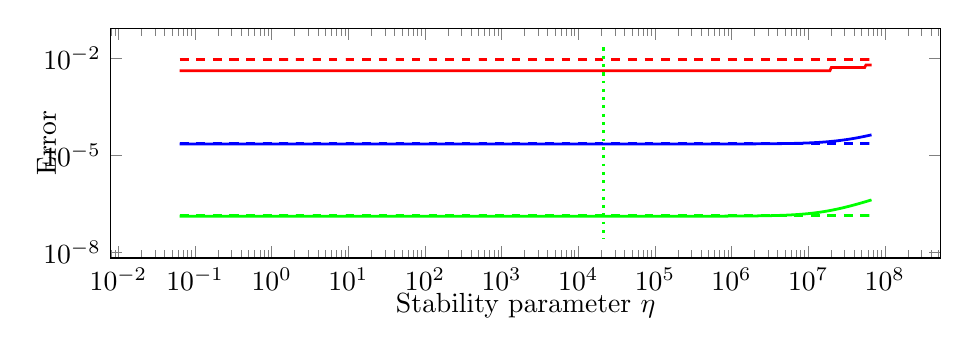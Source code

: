 \begin{tikzpicture}%
\begin{axis}[xmode=log,ymode=log,height=4.5cm,mark options={solid},xlabel={Stability parameter $\eta$},ylabel={Error},ylabel style={yshift=-0.4cm},xlabel style={yshift=0.2cm},width=1\textwidth]%
\addplot[color=green,line width=1pt,solid] coordinates {%
(0.063,1.289e-07)%
(0.065,1.289e-07)%
(0.068,1.289e-07)%
(0.071,1.289e-07)%
(0.074,1.289e-07)%
(0.077,1.289e-07)%
(0.08,1.289e-07)%
(0.084,1.289e-07)%
(0.087,1.289e-07)%
(0.091,1.289e-07)%
(0.095,1.289e-07)%
(0.099,1.289e-07)%
(0.103,1.289e-07)%
(0.108,1.289e-07)%
(0.112,1.289e-07)%
(0.116,1.289e-07)%
(0.122,1.289e-07)%
(0.127,1.289e-07)%
(0.132,1.289e-07)%
(0.138,1.289e-07)%
(0.144,1.289e-07)%
(0.15,1.289e-07)%
(0.156,1.289e-07)%
(0.163,1.289e-07)%
(0.17,1.289e-07)%
(0.177,1.289e-07)%
(0.185,1.289e-07)%
(0.193,1.289e-07)%
(0.201,1.289e-07)%
(0.209,1.289e-07)%
(0.218,1.289e-07)%
(0.227,1.289e-07)%
(0.237,1.289e-07)%
(0.247,1.289e-07)%
(0.258,1.289e-07)%
(0.269,1.289e-07)%
(0.28,1.289e-07)%
(0.292,1.289e-07)%
(0.305,1.289e-07)%
(0.317,1.289e-07)%
(0.331,1.289e-07)%
(0.345,1.289e-07)%
(0.36,1.289e-07)%
(0.375,1.289e-07)%
(0.391,1.289e-07)%
(0.408,1.289e-07)%
(0.425,1.289e-07)%
(0.443,1.289e-07)%
(0.462,1.289e-07)%
(0.481,1.289e-07)%
(0.502,1.289e-07)%
(0.524,1.289e-07)%
(0.546,1.289e-07)%
(0.569,1.289e-07)%
(0.593,1.289e-07)%
(0.618,1.289e-07)%
(0.644,1.289e-07)%
(0.672,1.289e-07)%
(0.701,1.289e-07)%
(0.731,1.289e-07)%
(0.762,1.289e-07)%
(0.794,1.289e-07)%
(0.828,1.289e-07)%
(0.863,1.289e-07)%
(0.9,1.289e-07)%
(0.938,1.289e-07)%
(0.978,1.289e-07)%
(1.02,1.289e-07)%
(1.063,1.289e-07)%
(1.108,1.289e-07)%
(1.155,1.289e-07)%
(1.204,1.289e-07)%
(1.256,1.289e-07)%
(1.309,1.289e-07)%
(1.365,1.289e-07)%
(1.423,1.289e-07)%
(1.484,1.289e-07)%
(1.547,1.289e-07)%
(1.613,1.289e-07)%
(1.681,1.289e-07)%
(1.753,1.289e-07)%
(1.827,1.289e-07)%
(1.905,1.289e-07)%
(1.986,1.289e-07)%
(2.07,1.289e-07)%
(2.159,1.289e-07)%
(2.251,1.289e-07)%
(2.346,1.289e-07)%
(2.446,1.289e-07)%
(2.55,1.289e-07)%
(2.659,1.289e-07)%
(2.772,1.289e-07)%
(2.89,1.289e-07)%
(3.013,1.289e-07)%
(3.141,1.289e-07)%
(3.275,1.289e-07)%
(3.414,1.289e-07)%
(3.56,1.289e-07)%
(3.711,1.289e-07)%
(3.869,1.289e-07)%
(4.033,1.289e-07)%
(4.205,1.289e-07)%
(4.384,1.289e-07)%
(4.571,1.289e-07)%
(4.765,1.289e-07)%
(4.968,1.289e-07)%
(5.18,1.289e-07)%
(5.4,1.289e-07)%
(5.629,1.289e-07)%
(5.869,1.289e-07)%
(6.118,1.289e-07)%
(6.379,1.289e-07)%
(6.65,1.289e-07)%
(6.934,1.289e-07)%
(7.229,1.289e-07)%
(7.536,1.289e-07)%
(7.857,1.289e-07)%
(8.191,1.289e-07)%
(8.54,1.289e-07)%
(8.903,1.289e-07)%
(9.282,1.289e-07)%
(9.677,1.289e-07)%
(10.089,1.289e-07)%
(10.518,1.289e-07)%
(10.966,1.289e-07)%
(11.432,1.289e-07)%
(11.919,1.289e-07)%
(12.426,1.289e-07)%
(12.955,1.289e-07)%
(13.506,1.289e-07)%
(14.081,1.289e-07)%
(14.68,1.289e-07)%
(15.304,1.289e-07)%
(15.956,1.289e-07)%
(16.635,1.289e-07)%
(17.343,1.289e-07)%
(18.081,1.289e-07)%
(18.85,1.289e-07)%
(19.652,1.289e-07)%
(20.488,1.289e-07)%
(21.36,1.289e-07)%
(22.269,1.289e-07)%
(23.217,1.289e-07)%
(24.204,1.289e-07)%
(25.235,1.289e-07)%
(26.308,1.289e-07)%
(27.428,1.289e-07)%
(28.595,1.289e-07)%
(29.811,1.289e-07)%
(31.08,1.289e-07)%
(32.403,1.289e-07)%
(33.781,1.289e-07)%
(35.219,1.289e-07)%
(36.717,1.289e-07)%
(38.28,1.289e-07)%
(39.909,1.289e-07)%
(41.607,1.289e-07)%
(43.377,1.289e-07)%
(45.224,1.289e-07)%
(47.148,1.289e-07)%
(49.154,1.289e-07)%
(51.245,1.289e-07)%
(53.427,1.289e-07)%
(55.7,1.289e-07)%
(58.07,1.289e-07)%
(60.541,1.289e-07)%
(63.117,1.289e-07)%
(65.803,1.289e-07)%
(68.603,1.289e-07)%
(71.523,1.289e-07)%
(74.566,1.289e-07)%
(77.739,1.289e-07)%
(81.046,1.289e-07)%
(84.495,1.289e-07)%
(88.091,1.289e-07)%
(91.839,1.289e-07)%
(95.747,1.289e-07)%
(99.822,1.289e-07)%
(104.07,1.289e-07)%
(108.498,1.289e-07)%
(113.115,1.289e-07)%
(117.928,1.289e-07)%
(122.946,1.289e-07)%
(128.178,1.289e-07)%
(133.632,1.289e-07)%
(139.318,1.289e-07)%
(145.247,1.289e-07)%
(151.428,1.289e-07)%
(157.871,1.289e-07)%
(164.589,1.289e-07)%
(171.593,1.289e-07)%
(178.895,1.289e-07)%
(186.507,1.289e-07)%
(194.444,1.289e-07)%
(202.717,1.289e-07)%
(211.343,1.289e-07)%
(220.337,1.289e-07)%
(229.713,1.289e-07)%
(239.487,1.289e-07)%
(249.679,1.289e-07)%
(260.303,1.289e-07)%
(271.38,1.289e-07)%
(282.927,1.289e-07)%
(294.967,1.289e-07)%
(307.519,1.289e-07)%
(320.604,1.289e-07)%
(334.246,1.289e-07)%
(348.47,1.289e-07)%
(363.298,1.289e-07)%
(378.757,1.289e-07)%
(394.874,1.289e-07)%
(411.677,1.289e-07)%
(429.196,1.289e-07)%
(447.459,1.289e-07)%
(466.499,1.289e-07)%
(486.35,1.289e-07)%
(507.046,1.289e-07)%
(528.622,1.289e-07)%
(551.116,1.289e-07)%
(574.568,1.289e-07)%
(599.017,1.289e-07)%
(624.507,1.289e-07)%
(651.078,1.289e-07)%
(678.784,1.289e-07)%
(707.667,1.289e-07)%
(737.786,1.289e-07)%
(769.178,1.289e-07)%
(801.907,1.289e-07)%
(836.032,1.289e-07)%
(871.61,1.289e-07)%
(908.698,1.289e-07)%
(947.366,1.289e-07)%
(987.68,1.289e-07)%
(1029.709,1.289e-07)%
(1073.523,1.289e-07)%
(1119.2,1.289e-07)%
(1166.829,1.289e-07)%
(1216.48,1.289e-07)%
(1268.243,1.289e-07)%
(1322.214,1.289e-07)%
(1378.477,1.289e-07)%
(1437.133,1.289e-07)%
(1498.285,1.289e-07)%
(1562.042,1.289e-07)%
(1628.512,1.289e-07)%
(1697.811,1.289e-07)%
(1770.054,1.289e-07)%
(1845.376,1.289e-07)%
(1923.904,1.289e-07)%
(2005.766,1.289e-07)%
(2091.117,1.289e-07)%
(2180.102,1.289e-07)%
(2272.87,1.289e-07)%
(2369.587,1.289e-07)%
(2470.419,1.289e-07)%
(2575.546,1.289e-07)%
(2685.139,1.289e-07)%
(2799.398,1.289e-07)%
(2918.522,1.289e-07)%
(3042.714,1.289e-07)%
(3172.186,1.289e-07)%
(3307.174,1.289e-07)%
(3447.904,1.289e-07)%
(3594.618,1.289e-07)%
(3747.578,1.289e-07)%
(3907.046,1.289e-07)%
(4073.306,1.289e-07)%
(4246.637,1.289e-07)%
(4427.341,1.289e-07)%
(4615.738,1.289e-07)%
(4812.147,1.289e-07)%
(5016.915,1.289e-07)%
(5230.4,1.289e-07)%
(5452.966,1.289e-07)%
(5685.005,1.289e-07)%
(5926.918,1.289e-07)%
(6179.123,1.289e-07)%
(6442.048,1.289e-07)%
(6716.16,1.289e-07)%
(7001.984,1.289e-07)%
(7299.904,1.289e-07)%
(7610.56,1.289e-07)%
(7934.4,1.289e-07)%
(8272.064,1.289e-07)%
(8624.064,1.289e-07)%
(8991.04,1.289e-07)%
(9373.632,1.289e-07)%
(9772.48,1.289e-07)%
(10188.352,1.289e-07)%
(10621.888,1.289e-07)%
(11073.856,1.289e-07)%
(11545.088,1.289e-07)%
(12036.352,1.289e-07)%
(12548.544,1.289e-07)%
(13082.496,1.289e-07)%
(13639.168,1.289e-07)%
(14219.584,1.289e-07)%
(14824.64,1.289e-07)%
(15455.488,1.289e-07)%
(16113.152,1.289e-07)%
(16798.848,1.289e-07)%
(17513.664,1.289e-07)%
(18258.88,1.289e-07)%
(19035.84,1.289e-07)%
(19845.888,1.289e-07)%
(20690.368,1.289e-07)%
(21570.816,1.289e-07)%
(22488.704,1.289e-07)%
(23445.696,1.289e-07)%
(24443.328,1.289e-07)%
(25483.456,1.289e-07)%
(26567.872,1.289e-07)%
(27698.432,1.289e-07)%
(28877.056,1.289e-07)%
(30105.856,1.289e-07)%
(31386.944,1.289e-07)%
(32722.496,1.289e-07)%
(34114.944,1.289e-07)%
(35566.656,1.289e-07)%
(37080.064,1.289e-07)%
(38657.92,1.289e-07)%
(40302.912,1.289e-07)%
(42017.92,1.289e-07)%
(43805.888,1.289e-07)%
(45669.952,1.289e-07)%
(47613.312,1.289e-07)%
(49639.424,1.289e-07)%
(51751.68,1.289e-07)%
(53953.856,1.289e-07)%
(56249.728,1.289e-07)%
(58643.328,1.289e-07)%
(61138.752,1.289e-07)%
(63740.352,1.289e-07)%
(66452.48,1.289e-07)%
(69280.64,1.289e-07)%
(72228.48,1.289e-07)%
(75301.76,1.289e-07)%
(78506.24,1.29e-07)%
(81847.04,1.29e-07)%
(85329.92,1.29e-07)%
(88960.64,1.29e-07)%
(92746.24,1.29e-07)%
(96693.12,1.29e-07)%
(100807.68,1.29e-07)%
(105096.96,1.29e-07)%
(109569.28,1.29e-07)%
(114231.68,1.29e-07)%
(119092.48,1.29e-07)%
(124160.0,1.29e-07)%
(129443.84,1.29e-07)%
(134951.68,1.29e-07)%
(140694.4,1.29e-07)%
(146680.96,1.29e-07)%
(152922.88,1.29e-07)%
(159430.4,1.29e-07)%
(166214.4,1.29e-07)%
(173287.04,1.29e-07)%
(180661.12,1.29e-07)%
(188348.8,1.29e-07)%
(196363.52,1.291e-07)%
(204719.36,1.291e-07)%
(213430.4,1.291e-07)%
(222512.64,1.291e-07)%
(231980.8,1.291e-07)%
(241852.16,1.291e-07)%
(252144.0,1.291e-07)%
(262873.6,1.291e-07)%
(274059.52,1.291e-07)%
(285720.96,1.292e-07)%
(297879.68,1.292e-07)%
(310554.88,1.292e-07)%
(323769.6,1.292e-07)%
(337546.88,1.292e-07)%
(351910.4,1.292e-07)%
(366885.12,1.292e-07)%
(382497.28,1.293e-07)%
(398773.76,1.293e-07)%
(415742.72,1.293e-07)%
(433433.6,1.293e-07)%
(451877.12,1.293e-07)%
(471105.92,1.294e-07)%
(491152.64,1.294e-07)%
(512052.48,1.294e-07)%
(533841.28,1.294e-07)%
(556558.08,1.295e-07)%
(580240.64,1.295e-07)%
(604931.84,1.295e-07)%
(630673.28,1.296e-07)%
(657510.4,1.296e-07)%
(685491.2,1.296e-07)%
(714656.0,1.297e-07)%
(745068.8,1.297e-07)%
(776774.4,1.298e-07)%
(809824.0,1.298e-07)%
(844288.0,1.299e-07)%
(880211.2,1.299e-07)%
(917670.4,1.3e-07)%
(956716.8,1.3e-07)%
(997427.2,1.301e-07)%
(1039872.0,1.302e-07)%
(1084121.6,1.302e-07)%
(1130252.8,1.303e-07)%
(1178348.8,1.304e-07)%
(1228492.8,1.305e-07)%
(1280768.0,1.305e-07)%
(1335270.4,1.306e-07)%
(1392089.6,1.307e-07)%
(1451321.6,1.308e-07)%
(1513081.6,1.309e-07)%
(1577465.6,1.31e-07)%
(1644595.2,1.312e-07)%
(1714572.8,1.313e-07)%
(1787532.8,1.314e-07)%
(1863596.8,1.316e-07)%
(1942899.2,1.317e-07)%
(2025574.4,1.319e-07)%
(2111769.6,1.32e-07)%
(2201632.0,1.322e-07)%
(2295315.2,1.324e-07)%
(2392985.6,1.326e-07)%
(2494816.0,1.328e-07)%
(2600972.8,1.33e-07)%
(2711654.4,1.332e-07)%
(2827040.0,1.335e-07)%
(2947340.8,1.338e-07)%
(3072755.2,1.34e-07)%
(3203513.6,1.343e-07)%
(3339827.2,1.346e-07)%
(3481945.6,1.35e-07)%
(3630112.0,1.353e-07)%
(3784582.4,1.357e-07)%
(3945625.6,1.361e-07)%
(4113523.2,1.365e-07)%
(4288569.6,1.37e-07)%
(4471059.2,1.374e-07)%
(4661312.0,1.379e-07)%
(4859660.8,1.385e-07)%
(5066457.6,1.39e-07)%
(5282048.0,1.396e-07)%
(5506809.6,1.403e-07)%
(5741139.2,1.409e-07)%
(5985440.0,1.417e-07)%
(6240134.4,1.424e-07)%
(6505664.0,1.432e-07)%
(6782528.0,1.441e-07)%
(7071104.0,1.45e-07)%
(7372032.0,1.46e-07)%
(7685696.0,1.47e-07)%
(8012736.0,1.481e-07)%
(8353728.0,1.493e-07)%
(8709184.0,1.505e-07)%
(9079808.0,1.518e-07)%
(9466176.0,1.532e-07)%
(9868992.0,1.546e-07)%
(10288896.0,1.562e-07)%
(10726720.0,1.578e-07)%
(11183168.0,1.596e-07)%
(11659072.0,1.614e-07)%
(12155200.0,1.633e-07)%
(12672448.0,1.654e-07)%
(13211712.0,1.675e-07)%
(13773888.0,1.698e-07)%
(14360000.0,1.722e-07)%
(14971072.0,1.748e-07)%
(15608128.0,1.774e-07)%
(16272256.0,1.803e-07)%
(16964672.0,1.832e-07)%
(17686592.0,1.864e-07)%
(18439168.0,1.896e-07)%
(19223808.0,1.931e-07)%
(20041856.0,1.967e-07)%
(20894720.0,2.005e-07)%
(21783808.0,2.045e-07)%
(22710784.0,2.087e-07)%
(23677184.0,2.131e-07)%
(24684736.0,2.177e-07)%
(25735104.0,2.225e-07)%
(26830208.0,2.275e-07)%
(27971904.0,2.328e-07)%
(29162176.0,2.383e-07)%
(30403136.0,2.44e-07)%
(31696832.0,2.5e-07)%
(33045632.0,2.563e-07)%
(34451776.0,2.628e-07)%
(35917824.0,2.696e-07)%
(37446208.0,2.767e-07)%
(39039680.0,2.841e-07)%
(40700864.0,2.918e-07)%
(42432832.0,2.998e-07)%
(44238464.0,3.082e-07)%
(46120896.0,3.169e-07)%
(48083456.0,3.259e-07)%
(50129536.0,3.353e-07)%
(52262720.0,3.45e-07)%
(54486656.0,3.551e-07)%
(56805184.0,3.657e-07)%
(59222400.0,3.766e-07)%
(61742464.0,3.879e-07)%
(64369920.0,3.997e-07)%
(67109120.0,4.119e-07)%
};%
%
%
\addplot[color=blue,line width=1pt,solid] coordinates {%
(0.063,2.18e-05)%
(0.065,2.18e-05)%
(0.068,2.18e-05)%
(0.071,2.18e-05)%
(0.074,2.18e-05)%
(0.077,2.18e-05)%
(0.08,2.18e-05)%
(0.084,2.18e-05)%
(0.087,2.18e-05)%
(0.091,2.18e-05)%
(0.095,2.18e-05)%
(0.099,2.18e-05)%
(0.103,2.18e-05)%
(0.108,2.18e-05)%
(0.112,2.18e-05)%
(0.116,2.18e-05)%
(0.122,2.18e-05)%
(0.127,2.18e-05)%
(0.132,2.18e-05)%
(0.138,2.18e-05)%
(0.144,2.18e-05)%
(0.15,2.18e-05)%
(0.156,2.18e-05)%
(0.163,2.18e-05)%
(0.17,2.18e-05)%
(0.177,2.18e-05)%
(0.185,2.18e-05)%
(0.193,2.18e-05)%
(0.201,2.18e-05)%
(0.209,2.18e-05)%
(0.218,2.18e-05)%
(0.227,2.18e-05)%
(0.237,2.18e-05)%
(0.247,2.18e-05)%
(0.258,2.18e-05)%
(0.269,2.18e-05)%
(0.28,2.18e-05)%
(0.292,2.18e-05)%
(0.305,2.18e-05)%
(0.317,2.18e-05)%
(0.331,2.18e-05)%
(0.345,2.18e-05)%
(0.36,2.18e-05)%
(0.375,2.18e-05)%
(0.391,2.18e-05)%
(0.408,2.18e-05)%
(0.425,2.18e-05)%
(0.443,2.18e-05)%
(0.462,2.18e-05)%
(0.481,2.18e-05)%
(0.502,2.18e-05)%
(0.524,2.18e-05)%
(0.546,2.18e-05)%
(0.569,2.18e-05)%
(0.593,2.18e-05)%
(0.618,2.18e-05)%
(0.644,2.18e-05)%
(0.672,2.18e-05)%
(0.701,2.18e-05)%
(0.731,2.18e-05)%
(0.762,2.18e-05)%
(0.794,2.18e-05)%
(0.828,2.18e-05)%
(0.863,2.18e-05)%
(0.9,2.18e-05)%
(0.938,2.18e-05)%
(0.978,2.18e-05)%
(1.02,2.18e-05)%
(1.063,2.18e-05)%
(1.108,2.18e-05)%
(1.155,2.18e-05)%
(1.204,2.18e-05)%
(1.256,2.18e-05)%
(1.309,2.18e-05)%
(1.365,2.18e-05)%
(1.423,2.18e-05)%
(1.484,2.18e-05)%
(1.547,2.18e-05)%
(1.613,2.18e-05)%
(1.681,2.18e-05)%
(1.753,2.18e-05)%
(1.827,2.18e-05)%
(1.905,2.18e-05)%
(1.986,2.18e-05)%
(2.07,2.18e-05)%
(2.159,2.18e-05)%
(2.251,2.18e-05)%
(2.346,2.18e-05)%
(2.446,2.18e-05)%
(2.55,2.18e-05)%
(2.659,2.18e-05)%
(2.772,2.18e-05)%
(2.89,2.18e-05)%
(3.013,2.18e-05)%
(3.141,2.18e-05)%
(3.275,2.18e-05)%
(3.414,2.18e-05)%
(3.56,2.18e-05)%
(3.711,2.18e-05)%
(3.869,2.18e-05)%
(4.033,2.18e-05)%
(4.205,2.18e-05)%
(4.384,2.18e-05)%
(4.571,2.18e-05)%
(4.765,2.18e-05)%
(4.968,2.18e-05)%
(5.18,2.18e-05)%
(5.4,2.18e-05)%
(5.629,2.18e-05)%
(5.869,2.18e-05)%
(6.118,2.18e-05)%
(6.379,2.18e-05)%
(6.65,2.18e-05)%
(6.934,2.18e-05)%
(7.229,2.18e-05)%
(7.536,2.18e-05)%
(7.857,2.18e-05)%
(8.191,2.18e-05)%
(8.54,2.18e-05)%
(8.903,2.18e-05)%
(9.282,2.18e-05)%
(9.677,2.18e-05)%
(10.089,2.18e-05)%
(10.518,2.18e-05)%
(10.966,2.18e-05)%
(11.432,2.18e-05)%
(11.919,2.18e-05)%
(12.426,2.18e-05)%
(12.955,2.18e-05)%
(13.506,2.18e-05)%
(14.081,2.18e-05)%
(14.68,2.18e-05)%
(15.304,2.18e-05)%
(15.956,2.18e-05)%
(16.635,2.18e-05)%
(17.343,2.18e-05)%
(18.081,2.18e-05)%
(18.85,2.18e-05)%
(19.652,2.18e-05)%
(20.488,2.18e-05)%
(21.36,2.18e-05)%
(22.269,2.18e-05)%
(23.217,2.18e-05)%
(24.204,2.18e-05)%
(25.235,2.18e-05)%
(26.308,2.18e-05)%
(27.428,2.18e-05)%
(28.595,2.18e-05)%
(29.811,2.18e-05)%
(31.08,2.18e-05)%
(32.403,2.18e-05)%
(33.781,2.18e-05)%
(35.219,2.18e-05)%
(36.717,2.18e-05)%
(38.28,2.18e-05)%
(39.909,2.18e-05)%
(41.607,2.18e-05)%
(43.377,2.18e-05)%
(45.224,2.18e-05)%
(47.148,2.18e-05)%
(49.154,2.18e-05)%
(51.245,2.18e-05)%
(53.427,2.18e-05)%
(55.7,2.18e-05)%
(58.07,2.18e-05)%
(60.541,2.18e-05)%
(63.117,2.18e-05)%
(65.803,2.18e-05)%
(68.603,2.18e-05)%
(71.523,2.18e-05)%
(74.566,2.18e-05)%
(77.739,2.18e-05)%
(81.046,2.18e-05)%
(84.495,2.18e-05)%
(88.091,2.18e-05)%
(91.839,2.18e-05)%
(95.747,2.18e-05)%
(99.822,2.18e-05)%
(104.07,2.18e-05)%
(108.498,2.18e-05)%
(113.115,2.18e-05)%
(117.928,2.18e-05)%
(122.946,2.18e-05)%
(128.178,2.18e-05)%
(133.632,2.18e-05)%
(139.318,2.18e-05)%
(145.247,2.18e-05)%
(151.428,2.18e-05)%
(157.871,2.18e-05)%
(164.589,2.18e-05)%
(171.593,2.18e-05)%
(178.895,2.18e-05)%
(186.507,2.18e-05)%
(194.444,2.18e-05)%
(202.717,2.18e-05)%
(211.343,2.18e-05)%
(220.337,2.18e-05)%
(229.713,2.18e-05)%
(239.487,2.18e-05)%
(249.679,2.18e-05)%
(260.303,2.18e-05)%
(271.38,2.18e-05)%
(282.927,2.18e-05)%
(294.967,2.18e-05)%
(307.519,2.18e-05)%
(320.604,2.18e-05)%
(334.246,2.18e-05)%
(348.47,2.18e-05)%
(363.298,2.18e-05)%
(378.757,2.18e-05)%
(394.874,2.18e-05)%
(411.677,2.18e-05)%
(429.196,2.18e-05)%
(447.459,2.18e-05)%
(466.499,2.18e-05)%
(486.35,2.18e-05)%
(507.046,2.18e-05)%
(528.622,2.18e-05)%
(551.116,2.18e-05)%
(574.568,2.18e-05)%
(599.017,2.18e-05)%
(624.507,2.18e-05)%
(651.078,2.18e-05)%
(678.784,2.18e-05)%
(707.667,2.18e-05)%
(737.786,2.18e-05)%
(769.178,2.18e-05)%
(801.907,2.18e-05)%
(836.032,2.18e-05)%
(871.61,2.18e-05)%
(908.698,2.18e-05)%
(947.366,2.18e-05)%
(987.68,2.18e-05)%
(1029.709,2.18e-05)%
(1073.523,2.18e-05)%
(1119.2,2.18e-05)%
(1166.829,2.18e-05)%
(1216.48,2.18e-05)%
(1268.243,2.18e-05)%
(1322.214,2.18e-05)%
(1378.477,2.18e-05)%
(1437.133,2.18e-05)%
(1498.285,2.18e-05)%
(1562.042,2.18e-05)%
(1628.512,2.18e-05)%
(1697.811,2.18e-05)%
(1770.054,2.18e-05)%
(1845.376,2.18e-05)%
(1923.904,2.18e-05)%
(2005.766,2.18e-05)%
(2091.117,2.18e-05)%
(2180.102,2.18e-05)%
(2272.87,2.18e-05)%
(2369.587,2.18e-05)%
(2470.419,2.18e-05)%
(2575.546,2.18e-05)%
(2685.139,2.18e-05)%
(2799.398,2.18e-05)%
(2918.522,2.18e-05)%
(3042.714,2.18e-05)%
(3172.186,2.18e-05)%
(3307.174,2.18e-05)%
(3447.904,2.18e-05)%
(3594.618,2.18e-05)%
(3747.578,2.18e-05)%
(3907.046,2.18e-05)%
(4073.306,2.18e-05)%
(4246.637,2.18e-05)%
(4427.341,2.18e-05)%
(4615.738,2.18e-05)%
(4812.147,2.18e-05)%
(5016.915,2.18e-05)%
(5230.4,2.18e-05)%
(5452.966,2.18e-05)%
(5685.005,2.18e-05)%
(5926.918,2.18e-05)%
(6179.123,2.18e-05)%
(6442.048,2.18e-05)%
(6716.16,2.18e-05)%
(7001.984,2.18e-05)%
(7299.904,2.18e-05)%
(7610.56,2.18e-05)%
(7934.4,2.18e-05)%
(8272.064,2.18e-05)%
(8624.064,2.18e-05)%
(8991.04,2.18e-05)%
(9373.632,2.18e-05)%
(9772.48,2.18e-05)%
(10188.352,2.18e-05)%
(10621.888,2.18e-05)%
(11073.856,2.18e-05)%
(11545.088,2.18e-05)%
(12036.352,2.18e-05)%
(12548.544,2.18e-05)%
(13082.496,2.18e-05)%
(13639.168,2.18e-05)%
(14219.584,2.18e-05)%
(14824.64,2.18e-05)%
(15455.488,2.18e-05)%
(16113.152,2.18e-05)%
(16798.848,2.18e-05)%
(17513.664,2.18e-05)%
(18258.88,2.18e-05)%
(19035.84,2.18e-05)%
(19845.888,2.18e-05)%
(20690.368,2.18e-05)%
(21570.816,2.18e-05)%
(22488.704,2.18e-05)%
(23445.696,2.18e-05)%
(24443.328,2.18e-05)%
(25483.456,2.18e-05)%
(26567.872,2.18e-05)%
(27698.432,2.18e-05)%
(28877.056,2.18e-05)%
(30105.856,2.18e-05)%
(31386.944,2.18e-05)%
(32722.496,2.18e-05)%
(34114.944,2.18e-05)%
(35566.656,2.181e-05)%
(37080.064,2.181e-05)%
(38657.92,2.181e-05)%
(40302.912,2.181e-05)%
(42017.92,2.181e-05)%
(43805.888,2.181e-05)%
(45669.952,2.181e-05)%
(47613.312,2.181e-05)%
(49639.424,2.181e-05)%
(51751.68,2.181e-05)%
(53953.856,2.181e-05)%
(56249.728,2.181e-05)%
(58643.328,2.181e-05)%
(61138.752,2.181e-05)%
(63740.352,2.181e-05)%
(66452.48,2.181e-05)%
(69280.64,2.181e-05)%
(72228.48,2.181e-05)%
(75301.76,2.181e-05)%
(78506.24,2.181e-05)%
(81847.04,2.181e-05)%
(85329.92,2.181e-05)%
(88960.64,2.181e-05)%
(92746.24,2.181e-05)%
(96693.12,2.181e-05)%
(100807.68,2.181e-05)%
(105096.96,2.181e-05)%
(109569.28,2.181e-05)%
(114231.68,2.181e-05)%
(119092.48,2.182e-05)%
(124160.0,2.182e-05)%
(129443.84,2.182e-05)%
(134951.68,2.182e-05)%
(140694.4,2.182e-05)%
(146680.96,2.182e-05)%
(152922.88,2.182e-05)%
(159430.4,2.182e-05)%
(166214.4,2.182e-05)%
(173287.04,2.182e-05)%
(180661.12,2.182e-05)%
(188348.8,2.182e-05)%
(196363.52,2.182e-05)%
(204719.36,2.183e-05)%
(213430.4,2.183e-05)%
(222512.64,2.183e-05)%
(231980.8,2.183e-05)%
(241852.16,2.183e-05)%
(252144.0,2.183e-05)%
(262873.6,2.183e-05)%
(274059.52,2.183e-05)%
(285720.96,2.184e-05)%
(297879.68,2.184e-05)%
(310554.88,2.184e-05)%
(323769.6,2.184e-05)%
(337546.88,2.184e-05)%
(351910.4,2.184e-05)%
(366885.12,2.185e-05)%
(382497.28,2.185e-05)%
(398773.76,2.185e-05)%
(415742.72,2.185e-05)%
(433433.6,2.185e-05)%
(451877.12,2.186e-05)%
(471105.92,2.186e-05)%
(491152.64,2.186e-05)%
(512052.48,2.186e-05)%
(533841.28,2.187e-05)%
(556558.08,2.187e-05)%
(580240.64,2.187e-05)%
(604931.84,2.188e-05)%
(630673.28,2.188e-05)%
(657510.4,2.188e-05)%
(685491.2,2.189e-05)%
(714656.0,2.189e-05)%
(745068.8,2.189e-05)%
(776774.4,2.19e-05)%
(809824.0,2.19e-05)%
(844288.0,2.191e-05)%
(880211.2,2.191e-05)%
(917670.4,2.192e-05)%
(956716.8,2.192e-05)%
(997427.2,2.193e-05)%
(1039872.0,2.193e-05)%
(1084121.6,2.194e-05)%
(1130252.8,2.195e-05)%
(1178348.8,2.195e-05)%
(1228492.8,2.196e-05)%
(1280768.0,2.197e-05)%
(1335270.4,2.197e-05)%
(1392089.6,2.198e-05)%
(1451321.6,2.199e-05)%
(1513081.6,2.2e-05)%
(1577465.6,2.201e-05)%
(1644595.2,2.202e-05)%
(1714572.8,2.203e-05)%
(1787532.8,2.204e-05)%
(1863596.8,2.205e-05)%
(1942899.2,2.206e-05)%
(2025574.4,2.207e-05)%
(2111769.6,2.208e-05)%
(2201632.0,2.209e-05)%
(2295315.2,2.211e-05)%
(2392985.6,2.212e-05)%
(2494816.0,2.214e-05)%
(2600972.8,2.215e-05)%
(2711654.4,2.217e-05)%
(2827040.0,2.219e-05)%
(2947340.8,2.221e-05)%
(3072755.2,2.223e-05)%
(3203513.6,2.225e-05)%
(3339827.2,2.227e-05)%
(3481945.6,2.229e-05)%
(3630112.0,2.231e-05)%
(3784582.4,2.234e-05)%
(3945625.6,2.237e-05)%
(4113523.2,2.239e-05)%
(4288569.6,2.242e-05)%
(4471059.2,2.246e-05)%
(4661312.0,2.249e-05)%
(4859660.8,2.252e-05)%
(5066457.6,2.256e-05)%
(5282048.0,2.26e-05)%
(5506809.6,2.264e-05)%
(5741139.2,2.268e-05)%
(5985440.0,2.273e-05)%
(6240134.4,2.278e-05)%
(6505664.0,2.283e-05)%
(6782528.0,2.289e-05)%
(7071104.0,2.295e-05)%
(7372032.0,2.301e-05)%
(7685696.0,2.307e-05)%
(8012736.0,2.314e-05)%
(8353728.0,2.322e-05)%
(8709184.0,2.329e-05)%
(9079808.0,2.338e-05)%
(9466176.0,2.346e-05)%
(9868992.0,2.356e-05)%
(10288896.0,2.365e-05)%
(10726720.0,2.376e-05)%
(11183168.0,2.387e-05)%
(11659072.0,2.399e-05)%
(12155200.0,2.411e-05)%
(12672448.0,2.424e-05)%
(13211712.0,2.438e-05)%
(13773888.0,2.453e-05)%
(14360000.0,2.468e-05)%
(14971072.0,2.485e-05)%
(15608128.0,2.502e-05)%
(16272256.0,2.52e-05)%
(16964672.0,2.54e-05)%
(17686592.0,2.56e-05)%
(18439168.0,2.582e-05)%
(19223808.0,2.605e-05)%
(20041856.0,2.629e-05)%
(20894720.0,2.654e-05)%
(21783808.0,2.681e-05)%
(22710784.0,2.71e-05)%
(23677184.0,2.739e-05)%
(24684736.0,2.771e-05)%
(25735104.0,2.804e-05)%
(26830208.0,2.839e-05)%
(27971904.0,2.875e-05)%
(29162176.0,2.914e-05)%
(30403136.0,2.954e-05)%
(31696832.0,2.996e-05)%
(33045632.0,3.041e-05)%
(34451776.0,3.087e-05)%
(35917824.0,3.136e-05)%
(37446208.0,3.187e-05)%
(39039680.0,3.241e-05)%
(40700864.0,3.297e-05)%
(42432832.0,3.355e-05)%
(44238464.0,3.416e-05)%
(46120896.0,3.48e-05)%
(48083456.0,3.547e-05)%
(50129536.0,3.617e-05)%
(52262720.0,3.689e-05)%
(54486656.0,3.765e-05)%
(56805184.0,3.844e-05)%
(59222400.0,3.926e-05)%
(61742464.0,4.012e-05)%
(64369920.0,4.101e-05)%
(67109120.0,4.194e-05)%
};%
%
%
\addplot[color=red,line width=1pt,solid] coordinates {%
(0.063,0.004)%
(0.065,0.004)%
(0.068,0.004)%
(0.071,0.004)%
(0.074,0.004)%
(0.077,0.004)%
(0.08,0.004)%
(0.084,0.004)%
(0.087,0.004)%
(0.091,0.004)%
(0.095,0.004)%
(0.099,0.004)%
(0.103,0.004)%
(0.108,0.004)%
(0.112,0.004)%
(0.116,0.004)%
(0.122,0.004)%
(0.127,0.004)%
(0.132,0.004)%
(0.138,0.004)%
(0.144,0.004)%
(0.15,0.004)%
(0.156,0.004)%
(0.163,0.004)%
(0.17,0.004)%
(0.177,0.004)%
(0.185,0.004)%
(0.193,0.004)%
(0.201,0.004)%
(0.209,0.004)%
(0.218,0.004)%
(0.227,0.004)%
(0.237,0.004)%
(0.247,0.004)%
(0.258,0.004)%
(0.269,0.004)%
(0.28,0.004)%
(0.292,0.004)%
(0.305,0.004)%
(0.317,0.004)%
(0.331,0.004)%
(0.345,0.004)%
(0.36,0.004)%
(0.375,0.004)%
(0.391,0.004)%
(0.408,0.004)%
(0.425,0.004)%
(0.443,0.004)%
(0.462,0.004)%
(0.481,0.004)%
(0.502,0.004)%
(0.524,0.004)%
(0.546,0.004)%
(0.569,0.004)%
(0.593,0.004)%
(0.618,0.004)%
(0.644,0.004)%
(0.672,0.004)%
(0.701,0.004)%
(0.731,0.004)%
(0.762,0.004)%
(0.794,0.004)%
(0.828,0.004)%
(0.863,0.004)%
(0.9,0.004)%
(0.938,0.004)%
(0.978,0.004)%
(1.02,0.004)%
(1.063,0.004)%
(1.108,0.004)%
(1.155,0.004)%
(1.204,0.004)%
(1.256,0.004)%
(1.309,0.004)%
(1.365,0.004)%
(1.423,0.004)%
(1.484,0.004)%
(1.547,0.004)%
(1.613,0.004)%
(1.681,0.004)%
(1.753,0.004)%
(1.827,0.004)%
(1.905,0.004)%
(1.986,0.004)%
(2.07,0.004)%
(2.159,0.004)%
(2.251,0.004)%
(2.346,0.004)%
(2.446,0.004)%
(2.55,0.004)%
(2.659,0.004)%
(2.772,0.004)%
(2.89,0.004)%
(3.013,0.004)%
(3.141,0.004)%
(3.275,0.004)%
(3.414,0.004)%
(3.56,0.004)%
(3.711,0.004)%
(3.869,0.004)%
(4.033,0.004)%
(4.205,0.004)%
(4.384,0.004)%
(4.571,0.004)%
(4.765,0.004)%
(4.968,0.004)%
(5.18,0.004)%
(5.4,0.004)%
(5.629,0.004)%
(5.869,0.004)%
(6.118,0.004)%
(6.379,0.004)%
(6.65,0.004)%
(6.934,0.004)%
(7.229,0.004)%
(7.536,0.004)%
(7.857,0.004)%
(8.191,0.004)%
(8.54,0.004)%
(8.903,0.004)%
(9.282,0.004)%
(9.677,0.004)%
(10.089,0.004)%
(10.518,0.004)%
(10.966,0.004)%
(11.432,0.004)%
(11.919,0.004)%
(12.426,0.004)%
(12.955,0.004)%
(13.506,0.004)%
(14.081,0.004)%
(14.68,0.004)%
(15.304,0.004)%
(15.956,0.004)%
(16.635,0.004)%
(17.343,0.004)%
(18.081,0.004)%
(18.85,0.004)%
(19.652,0.004)%
(20.488,0.004)%
(21.36,0.004)%
(22.269,0.004)%
(23.217,0.004)%
(24.204,0.004)%
(25.235,0.004)%
(26.308,0.004)%
(27.428,0.004)%
(28.595,0.004)%
(29.811,0.004)%
(31.08,0.004)%
(32.403,0.004)%
(33.781,0.004)%
(35.219,0.004)%
(36.717,0.004)%
(38.28,0.004)%
(39.909,0.004)%
(41.607,0.004)%
(43.377,0.004)%
(45.224,0.004)%
(47.148,0.004)%
(49.154,0.004)%
(51.245,0.004)%
(53.427,0.004)%
(55.7,0.004)%
(58.07,0.004)%
(60.541,0.004)%
(63.117,0.004)%
(65.803,0.004)%
(68.603,0.004)%
(71.523,0.004)%
(74.566,0.004)%
(77.739,0.004)%
(81.046,0.004)%
(84.495,0.004)%
(88.091,0.004)%
(91.839,0.004)%
(95.747,0.004)%
(99.822,0.004)%
(104.07,0.004)%
(108.498,0.004)%
(113.115,0.004)%
(117.928,0.004)%
(122.946,0.004)%
(128.178,0.004)%
(133.632,0.004)%
(139.318,0.004)%
(145.247,0.004)%
(151.428,0.004)%
(157.871,0.004)%
(164.589,0.004)%
(171.593,0.004)%
(178.895,0.004)%
(186.507,0.004)%
(194.444,0.004)%
(202.717,0.004)%
(211.343,0.004)%
(220.337,0.004)%
(229.713,0.004)%
(239.487,0.004)%
(249.679,0.004)%
(260.303,0.004)%
(271.38,0.004)%
(282.927,0.004)%
(294.967,0.004)%
(307.519,0.004)%
(320.604,0.004)%
(334.246,0.004)%
(348.47,0.004)%
(363.298,0.004)%
(378.757,0.004)%
(394.874,0.004)%
(411.677,0.004)%
(429.196,0.004)%
(447.459,0.004)%
(466.499,0.004)%
(486.35,0.004)%
(507.046,0.004)%
(528.622,0.004)%
(551.116,0.004)%
(574.568,0.004)%
(599.017,0.004)%
(624.507,0.004)%
(651.078,0.004)%
(678.784,0.004)%
(707.667,0.004)%
(737.786,0.004)%
(769.178,0.004)%
(801.907,0.004)%
(836.032,0.004)%
(871.61,0.004)%
(908.698,0.004)%
(947.366,0.004)%
(987.68,0.004)%
(1029.709,0.004)%
(1073.523,0.004)%
(1119.2,0.004)%
(1166.829,0.004)%
(1216.48,0.004)%
(1268.243,0.004)%
(1322.214,0.004)%
(1378.477,0.004)%
(1437.133,0.004)%
(1498.285,0.004)%
(1562.042,0.004)%
(1628.512,0.004)%
(1697.811,0.004)%
(1770.054,0.004)%
(1845.376,0.004)%
(1923.904,0.004)%
(2005.766,0.004)%
(2091.117,0.004)%
(2180.102,0.004)%
(2272.87,0.004)%
(2369.587,0.004)%
(2470.419,0.004)%
(2575.546,0.004)%
(2685.139,0.004)%
(2799.398,0.004)%
(2918.522,0.004)%
(3042.714,0.004)%
(3172.186,0.004)%
(3307.174,0.004)%
(3447.904,0.004)%
(3594.618,0.004)%
(3747.578,0.004)%
(3907.046,0.004)%
(4073.306,0.004)%
(4246.637,0.004)%
(4427.341,0.004)%
(4615.738,0.004)%
(4812.147,0.004)%
(5016.915,0.004)%
(5230.4,0.004)%
(5452.966,0.004)%
(5685.005,0.004)%
(5926.918,0.004)%
(6179.123,0.004)%
(6442.048,0.004)%
(6716.16,0.004)%
(7001.984,0.004)%
(7299.904,0.004)%
(7610.56,0.004)%
(7934.4,0.004)%
(8272.064,0.004)%
(8624.064,0.004)%
(8991.04,0.004)%
(9373.632,0.004)%
(9772.48,0.004)%
(10188.352,0.004)%
(10621.888,0.004)%
(11073.856,0.004)%
(11545.088,0.004)%
(12036.352,0.004)%
(12548.544,0.004)%
(13082.496,0.004)%
(13639.168,0.004)%
(14219.584,0.004)%
(14824.64,0.004)%
(15455.488,0.004)%
(16113.152,0.004)%
(16798.848,0.004)%
(17513.664,0.004)%
(18258.88,0.004)%
(19035.84,0.004)%
(19845.888,0.004)%
(20690.368,0.004)%
(21570.816,0.004)%
(22488.704,0.004)%
(23445.696,0.004)%
(24443.328,0.004)%
(25483.456,0.004)%
(26567.872,0.004)%
(27698.432,0.004)%
(28877.056,0.004)%
(30105.856,0.004)%
(31386.944,0.004)%
(32722.496,0.004)%
(34114.944,0.004)%
(35566.656,0.004)%
(37080.064,0.004)%
(38657.92,0.004)%
(40302.912,0.004)%
(42017.92,0.004)%
(43805.888,0.004)%
(45669.952,0.004)%
(47613.312,0.004)%
(49639.424,0.004)%
(51751.68,0.004)%
(53953.856,0.004)%
(56249.728,0.004)%
(58643.328,0.004)%
(61138.752,0.004)%
(63740.352,0.004)%
(66452.48,0.004)%
(69280.64,0.004)%
(72228.48,0.004)%
(75301.76,0.004)%
(78506.24,0.004)%
(81847.04,0.004)%
(85329.92,0.004)%
(88960.64,0.004)%
(92746.24,0.004)%
(96693.12,0.004)%
(100807.68,0.004)%
(105096.96,0.004)%
(109569.28,0.004)%
(114231.68,0.004)%
(119092.48,0.004)%
(124160.0,0.004)%
(129443.84,0.004)%
(134951.68,0.004)%
(140694.4,0.004)%
(146680.96,0.004)%
(152922.88,0.004)%
(159430.4,0.004)%
(166214.4,0.004)%
(173287.04,0.004)%
(180661.12,0.004)%
(188348.8,0.004)%
(196363.52,0.004)%
(204719.36,0.004)%
(213430.4,0.004)%
(222512.64,0.004)%
(231980.8,0.004)%
(241852.16,0.004)%
(252144.0,0.004)%
(262873.6,0.004)%
(274059.52,0.004)%
(285720.96,0.004)%
(297879.68,0.004)%
(310554.88,0.004)%
(323769.6,0.004)%
(337546.88,0.004)%
(351910.4,0.004)%
(366885.12,0.004)%
(382497.28,0.004)%
(398773.76,0.004)%
(415742.72,0.004)%
(433433.6,0.004)%
(451877.12,0.004)%
(471105.92,0.004)%
(491152.64,0.004)%
(512052.48,0.004)%
(533841.28,0.004)%
(556558.08,0.004)%
(580240.64,0.004)%
(604931.84,0.004)%
(630673.28,0.004)%
(657510.4,0.004)%
(685491.2,0.004)%
(714656.0,0.004)%
(745068.8,0.004)%
(776774.4,0.004)%
(809824.0,0.004)%
(844288.0,0.004)%
(880211.2,0.004)%
(917670.4,0.004)%
(956716.8,0.004)%
(997427.2,0.004)%
(1039872.0,0.004)%
(1084121.6,0.004)%
(1130252.8,0.004)%
(1178348.8,0.004)%
(1228492.8,0.004)%
(1280768.0,0.004)%
(1335270.4,0.004)%
(1392089.6,0.004)%
(1451321.6,0.004)%
(1513081.6,0.004)%
(1577465.6,0.004)%
(1644595.2,0.004)%
(1714572.8,0.004)%
(1787532.8,0.004)%
(1863596.8,0.004)%
(1942899.2,0.004)%
(2025574.4,0.004)%
(2111769.6,0.004)%
(2201632.0,0.004)%
(2295315.2,0.004)%
(2392985.6,0.004)%
(2494816.0,0.004)%
(2600972.8,0.004)%
(2711654.4,0.004)%
(2827040.0,0.004)%
(2947340.8,0.004)%
(3072755.2,0.004)%
(3203513.6,0.004)%
(3339827.2,0.004)%
(3481945.6,0.004)%
(3630112.0,0.004)%
(3784582.4,0.004)%
(3945625.6,0.004)%
(4113523.2,0.004)%
(4288569.6,0.004)%
(4471059.2,0.004)%
(4661312.0,0.004)%
(4859660.8,0.004)%
(5066457.6,0.004)%
(5282048.0,0.004)%
(5506809.6,0.004)%
(5741139.2,0.004)%
(5985440.0,0.004)%
(6240134.4,0.004)%
(6505664.0,0.004)%
(6782528.0,0.004)%
(7071104.0,0.004)%
(7372032.0,0.004)%
(7685696.0,0.004)%
(8012736.0,0.004)%
(8353728.0,0.004)%
(8709184.0,0.004)%
(9079808.0,0.004)%
(9466176.0,0.004)%
(9868992.0,0.004)%
(10288896.0,0.004)%
(10726720.0,0.004)%
(11183168.0,0.004)%
(11659072.0,0.004)%
(12155200.0,0.004)%
(12672448.0,0.004)%
(13211712.0,0.004)%
(13773888.0,0.004)%
(14360000.0,0.004)%
(14971072.0,0.004)%
(15608128.0,0.004)%
(16272256.0,0.004)%
(16964672.0,0.004)%
(17686592.0,0.004)%
(18439168.0,0.004)%
(19223808.0,0.004)%
(20041856.0,0.005)%
(20894720.0,0.005)%
(21783808.0,0.005)%
(22710784.0,0.005)%
(23677184.0,0.005)%
(24684736.0,0.005)%
(25735104.0,0.005)%
(26830208.0,0.005)%
(27971904.0,0.005)%
(29162176.0,0.005)%
(30403136.0,0.005)%
(31696832.0,0.005)%
(33045632.0,0.005)%
(34451776.0,0.005)%
(35917824.0,0.005)%
(37446208.0,0.005)%
(39039680.0,0.005)%
(40700864.0,0.005)%
(42432832.0,0.005)%
(44238464.0,0.005)%
(46120896.0,0.005)%
(48083456.0,0.005)%
(50129536.0,0.005)%
(52262720.0,0.005)%
(54486656.0,0.005)%
(56805184.0,0.006)%
(59222400.0,0.006)%
(61742464.0,0.006)%
(64369920.0,0.006)%
(67109120.0,0.006)%
};%
%
%
\addplot[color=green,line width=1pt,dashed] coordinates {%
(0.063,1.328e-07)%
(0.065,1.328e-07)%
(0.068,1.328e-07)%
(0.071,1.328e-07)%
(0.074,1.328e-07)%
(0.077,1.328e-07)%
(0.08,1.328e-07)%
(0.084,1.328e-07)%
(0.087,1.328e-07)%
(0.091,1.328e-07)%
(0.095,1.328e-07)%
(0.099,1.328e-07)%
(0.103,1.328e-07)%
(0.108,1.328e-07)%
(0.112,1.328e-07)%
(0.116,1.328e-07)%
(0.122,1.328e-07)%
(0.127,1.328e-07)%
(0.132,1.328e-07)%
(0.138,1.328e-07)%
(0.144,1.328e-07)%
(0.15,1.328e-07)%
(0.156,1.328e-07)%
(0.163,1.328e-07)%
(0.17,1.328e-07)%
(0.177,1.328e-07)%
(0.185,1.328e-07)%
(0.193,1.328e-07)%
(0.201,1.328e-07)%
(0.209,1.328e-07)%
(0.218,1.328e-07)%
(0.227,1.328e-07)%
(0.237,1.328e-07)%
(0.247,1.328e-07)%
(0.258,1.328e-07)%
(0.269,1.328e-07)%
(0.28,1.328e-07)%
(0.292,1.328e-07)%
(0.305,1.328e-07)%
(0.317,1.328e-07)%
(0.331,1.328e-07)%
(0.345,1.328e-07)%
(0.36,1.328e-07)%
(0.375,1.328e-07)%
(0.391,1.328e-07)%
(0.408,1.328e-07)%
(0.425,1.328e-07)%
(0.443,1.328e-07)%
(0.462,1.328e-07)%
(0.481,1.328e-07)%
(0.502,1.328e-07)%
(0.524,1.328e-07)%
(0.546,1.328e-07)%
(0.569,1.328e-07)%
(0.593,1.328e-07)%
(0.618,1.328e-07)%
(0.644,1.328e-07)%
(0.672,1.328e-07)%
(0.701,1.328e-07)%
(0.731,1.328e-07)%
(0.762,1.328e-07)%
(0.794,1.328e-07)%
(0.828,1.328e-07)%
(0.863,1.328e-07)%
(0.9,1.328e-07)%
(0.938,1.328e-07)%
(0.978,1.328e-07)%
(1.02,1.328e-07)%
(1.063,1.328e-07)%
(1.108,1.328e-07)%
(1.155,1.328e-07)%
(1.204,1.328e-07)%
(1.256,1.328e-07)%
(1.309,1.328e-07)%
(1.365,1.328e-07)%
(1.423,1.328e-07)%
(1.484,1.328e-07)%
(1.547,1.328e-07)%
(1.613,1.328e-07)%
(1.681,1.328e-07)%
(1.753,1.328e-07)%
(1.827,1.328e-07)%
(1.905,1.328e-07)%
(1.986,1.328e-07)%
(2.07,1.328e-07)%
(2.159,1.328e-07)%
(2.251,1.328e-07)%
(2.346,1.328e-07)%
(2.446,1.328e-07)%
(2.55,1.328e-07)%
(2.659,1.328e-07)%
(2.772,1.328e-07)%
(2.89,1.328e-07)%
(3.013,1.328e-07)%
(3.141,1.328e-07)%
(3.275,1.328e-07)%
(3.414,1.328e-07)%
(3.56,1.328e-07)%
(3.711,1.328e-07)%
(3.869,1.328e-07)%
(4.033,1.328e-07)%
(4.205,1.328e-07)%
(4.384,1.328e-07)%
(4.571,1.328e-07)%
(4.765,1.328e-07)%
(4.968,1.328e-07)%
(5.18,1.328e-07)%
(5.4,1.328e-07)%
(5.629,1.328e-07)%
(5.869,1.328e-07)%
(6.118,1.328e-07)%
(6.379,1.328e-07)%
(6.65,1.328e-07)%
(6.934,1.328e-07)%
(7.229,1.328e-07)%
(7.536,1.328e-07)%
(7.857,1.328e-07)%
(8.191,1.328e-07)%
(8.54,1.328e-07)%
(8.903,1.328e-07)%
(9.282,1.328e-07)%
(9.677,1.328e-07)%
(10.089,1.328e-07)%
(10.518,1.328e-07)%
(10.966,1.328e-07)%
(11.432,1.328e-07)%
(11.919,1.328e-07)%
(12.426,1.328e-07)%
(12.955,1.328e-07)%
(13.506,1.328e-07)%
(14.081,1.328e-07)%
(14.68,1.328e-07)%
(15.304,1.328e-07)%
(15.956,1.328e-07)%
(16.635,1.328e-07)%
(17.343,1.328e-07)%
(18.081,1.328e-07)%
(18.85,1.328e-07)%
(19.652,1.328e-07)%
(20.488,1.328e-07)%
(21.36,1.328e-07)%
(22.269,1.328e-07)%
(23.217,1.328e-07)%
(24.204,1.328e-07)%
(25.235,1.328e-07)%
(26.308,1.328e-07)%
(27.428,1.328e-07)%
(28.595,1.328e-07)%
(29.811,1.328e-07)%
(31.08,1.328e-07)%
(32.403,1.328e-07)%
(33.781,1.328e-07)%
(35.219,1.328e-07)%
(36.717,1.328e-07)%
(38.28,1.328e-07)%
(39.909,1.328e-07)%
(41.607,1.328e-07)%
(43.377,1.328e-07)%
(45.224,1.328e-07)%
(47.148,1.328e-07)%
(49.154,1.328e-07)%
(51.245,1.328e-07)%
(53.427,1.328e-07)%
(55.7,1.328e-07)%
(58.07,1.328e-07)%
(60.541,1.328e-07)%
(63.117,1.328e-07)%
(65.803,1.328e-07)%
(68.603,1.328e-07)%
(71.523,1.328e-07)%
(74.566,1.328e-07)%
(77.739,1.328e-07)%
(81.046,1.328e-07)%
(84.495,1.328e-07)%
(88.091,1.328e-07)%
(91.839,1.328e-07)%
(95.747,1.328e-07)%
(99.822,1.328e-07)%
(104.07,1.328e-07)%
(108.498,1.328e-07)%
(113.115,1.328e-07)%
(117.928,1.328e-07)%
(122.946,1.328e-07)%
(128.178,1.328e-07)%
(133.632,1.328e-07)%
(139.318,1.328e-07)%
(145.247,1.328e-07)%
(151.428,1.328e-07)%
(157.871,1.328e-07)%
(164.589,1.328e-07)%
(171.593,1.328e-07)%
(178.895,1.328e-07)%
(186.507,1.328e-07)%
(194.444,1.328e-07)%
(202.717,1.328e-07)%
(211.343,1.328e-07)%
(220.337,1.328e-07)%
(229.713,1.328e-07)%
(239.487,1.328e-07)%
(249.679,1.328e-07)%
(260.303,1.328e-07)%
(271.38,1.328e-07)%
(282.927,1.328e-07)%
(294.967,1.328e-07)%
(307.519,1.328e-07)%
(320.604,1.328e-07)%
(334.246,1.328e-07)%
(348.47,1.328e-07)%
(363.298,1.328e-07)%
(378.757,1.328e-07)%
(394.874,1.328e-07)%
(411.677,1.328e-07)%
(429.196,1.328e-07)%
(447.459,1.328e-07)%
(466.499,1.328e-07)%
(486.35,1.328e-07)%
(507.046,1.328e-07)%
(528.622,1.328e-07)%
(551.116,1.328e-07)%
(574.568,1.328e-07)%
(599.017,1.328e-07)%
(624.507,1.328e-07)%
(651.078,1.328e-07)%
(678.784,1.328e-07)%
(707.667,1.328e-07)%
(737.786,1.328e-07)%
(769.178,1.328e-07)%
(801.907,1.328e-07)%
(836.032,1.328e-07)%
(871.61,1.328e-07)%
(908.698,1.328e-07)%
(947.366,1.328e-07)%
(987.68,1.328e-07)%
(1029.709,1.328e-07)%
(1073.523,1.328e-07)%
(1119.2,1.328e-07)%
(1166.829,1.328e-07)%
(1216.48,1.328e-07)%
(1268.243,1.328e-07)%
(1322.214,1.328e-07)%
(1378.477,1.328e-07)%
(1437.133,1.328e-07)%
(1498.285,1.328e-07)%
(1562.042,1.328e-07)%
(1628.512,1.328e-07)%
(1697.811,1.328e-07)%
(1770.054,1.328e-07)%
(1845.376,1.328e-07)%
(1923.904,1.328e-07)%
(2005.766,1.328e-07)%
(2091.117,1.328e-07)%
(2180.102,1.328e-07)%
(2272.87,1.328e-07)%
(2369.587,1.328e-07)%
(2470.419,1.328e-07)%
(2575.546,1.328e-07)%
(2685.139,1.328e-07)%
(2799.398,1.328e-07)%
(2918.522,1.328e-07)%
(3042.714,1.328e-07)%
(3172.186,1.328e-07)%
(3307.174,1.328e-07)%
(3447.904,1.328e-07)%
(3594.618,1.328e-07)%
(3747.578,1.328e-07)%
(3907.046,1.328e-07)%
(4073.306,1.328e-07)%
(4246.637,1.328e-07)%
(4427.341,1.328e-07)%
(4615.738,1.328e-07)%
(4812.147,1.328e-07)%
(5016.915,1.328e-07)%
(5230.4,1.328e-07)%
(5452.966,1.328e-07)%
(5685.005,1.328e-07)%
(5926.918,1.328e-07)%
(6179.123,1.328e-07)%
(6442.048,1.328e-07)%
(6716.16,1.328e-07)%
(7001.984,1.328e-07)%
(7299.904,1.328e-07)%
(7610.56,1.328e-07)%
(7934.4,1.328e-07)%
(8272.064,1.328e-07)%
(8624.064,1.328e-07)%
(8991.04,1.328e-07)%
(9373.632,1.328e-07)%
(9772.48,1.328e-07)%
(10188.352,1.328e-07)%
(10621.888,1.328e-07)%
(11073.856,1.328e-07)%
(11545.088,1.328e-07)%
(12036.352,1.328e-07)%
(12548.544,1.328e-07)%
(13082.496,1.328e-07)%
(13639.168,1.328e-07)%
(14219.584,1.328e-07)%
(14824.64,1.328e-07)%
(15455.488,1.328e-07)%
(16113.152,1.328e-07)%
(16798.848,1.328e-07)%
(17513.664,1.328e-07)%
(18258.88,1.328e-07)%
(19035.84,1.328e-07)%
(19845.888,1.328e-07)%
(20690.368,1.328e-07)%
(21570.816,1.328e-07)%
(22488.704,1.328e-07)%
(23445.696,1.328e-07)%
(24443.328,1.328e-07)%
(25483.456,1.328e-07)%
(26567.872,1.328e-07)%
(27698.432,1.328e-07)%
(28877.056,1.328e-07)%
(30105.856,1.328e-07)%
(31386.944,1.328e-07)%
(32722.496,1.328e-07)%
(34114.944,1.328e-07)%
(35566.656,1.328e-07)%
(37080.064,1.328e-07)%
(38657.92,1.328e-07)%
(40302.912,1.328e-07)%
(42017.92,1.328e-07)%
(43805.888,1.328e-07)%
(45669.952,1.328e-07)%
(47613.312,1.328e-07)%
(49639.424,1.328e-07)%
(51751.68,1.328e-07)%
(53953.856,1.328e-07)%
(56249.728,1.328e-07)%
(58643.328,1.328e-07)%
(61138.752,1.328e-07)%
(63740.352,1.328e-07)%
(66452.48,1.328e-07)%
(69280.64,1.328e-07)%
(72228.48,1.328e-07)%
(75301.76,1.328e-07)%
(78506.24,1.328e-07)%
(81847.04,1.328e-07)%
(85329.92,1.328e-07)%
(88960.64,1.328e-07)%
(92746.24,1.328e-07)%
(96693.12,1.328e-07)%
(100807.68,1.328e-07)%
(105096.96,1.328e-07)%
(109569.28,1.328e-07)%
(114231.68,1.328e-07)%
(119092.48,1.328e-07)%
(124160.0,1.328e-07)%
(129443.84,1.328e-07)%
(134951.68,1.328e-07)%
(140694.4,1.328e-07)%
(146680.96,1.328e-07)%
(152922.88,1.328e-07)%
(159430.4,1.328e-07)%
(166214.4,1.328e-07)%
(173287.04,1.328e-07)%
(180661.12,1.328e-07)%
(188348.8,1.328e-07)%
(196363.52,1.328e-07)%
(204719.36,1.328e-07)%
(213430.4,1.328e-07)%
(222512.64,1.328e-07)%
(231980.8,1.328e-07)%
(241852.16,1.328e-07)%
(252144.0,1.328e-07)%
(262873.6,1.328e-07)%
(274059.52,1.328e-07)%
(285720.96,1.328e-07)%
(297879.68,1.328e-07)%
(310554.88,1.328e-07)%
(323769.6,1.328e-07)%
(337546.88,1.328e-07)%
(351910.4,1.328e-07)%
(366885.12,1.328e-07)%
(382497.28,1.328e-07)%
(398773.76,1.328e-07)%
(415742.72,1.328e-07)%
(433433.6,1.328e-07)%
(451877.12,1.328e-07)%
(471105.92,1.328e-07)%
(491152.64,1.328e-07)%
(512052.48,1.328e-07)%
(533841.28,1.328e-07)%
(556558.08,1.328e-07)%
(580240.64,1.328e-07)%
(604931.84,1.328e-07)%
(630673.28,1.328e-07)%
(657510.4,1.328e-07)%
(685491.2,1.328e-07)%
(714656.0,1.328e-07)%
(745068.8,1.328e-07)%
(776774.4,1.328e-07)%
(809824.0,1.328e-07)%
(844288.0,1.328e-07)%
(880211.2,1.328e-07)%
(917670.4,1.328e-07)%
(956716.8,1.328e-07)%
(997427.2,1.328e-07)%
(1039872.0,1.328e-07)%
(1084121.6,1.328e-07)%
(1130252.8,1.328e-07)%
(1178348.8,1.328e-07)%
(1228492.8,1.328e-07)%
(1280768.0,1.328e-07)%
(1335270.4,1.328e-07)%
(1392089.6,1.328e-07)%
(1451321.6,1.328e-07)%
(1513081.6,1.328e-07)%
(1577465.6,1.328e-07)%
(1644595.2,1.328e-07)%
(1714572.8,1.328e-07)%
(1787532.8,1.328e-07)%
(1863596.8,1.328e-07)%
(1942899.2,1.328e-07)%
(2025574.4,1.328e-07)%
(2111769.6,1.328e-07)%
(2201632.0,1.328e-07)%
(2295315.2,1.328e-07)%
(2392985.6,1.328e-07)%
(2494816.0,1.328e-07)%
(2600972.8,1.328e-07)%
(2711654.4,1.328e-07)%
(2827040.0,1.328e-07)%
(2947340.8,1.328e-07)%
(3072755.2,1.328e-07)%
(3203513.6,1.328e-07)%
(3339827.2,1.328e-07)%
(3481945.6,1.328e-07)%
(3630112.0,1.328e-07)%
(3784582.4,1.328e-07)%
(3945625.6,1.328e-07)%
(4113523.2,1.328e-07)%
(4288569.6,1.328e-07)%
(4471059.2,1.328e-07)%
(4661312.0,1.328e-07)%
(4859660.8,1.328e-07)%
(5066457.6,1.328e-07)%
(5282048.0,1.328e-07)%
(5506809.6,1.328e-07)%
(5741139.2,1.328e-07)%
(5985440.0,1.328e-07)%
(6240134.4,1.328e-07)%
(6505664.0,1.328e-07)%
(6782528.0,1.328e-07)%
(7071104.0,1.328e-07)%
(7372032.0,1.328e-07)%
(7685696.0,1.328e-07)%
(8012736.0,1.328e-07)%
(8353728.0,1.328e-07)%
(8709184.0,1.328e-07)%
(9079808.0,1.328e-07)%
(9466176.0,1.328e-07)%
(9868992.0,1.328e-07)%
(10288896.0,1.328e-07)%
(10726720.0,1.328e-07)%
(11183168.0,1.328e-07)%
(11659072.0,1.328e-07)%
(12155200.0,1.328e-07)%
(12672448.0,1.328e-07)%
(13211712.0,1.328e-07)%
(13773888.0,1.328e-07)%
(14360000.0,1.328e-07)%
(14971072.0,1.328e-07)%
(15608128.0,1.328e-07)%
(16272256.0,1.328e-07)%
(16964672.0,1.328e-07)%
(17686592.0,1.328e-07)%
(18439168.0,1.328e-07)%
(19223808.0,1.328e-07)%
(20041856.0,1.328e-07)%
(20894720.0,1.328e-07)%
(21783808.0,1.328e-07)%
(22710784.0,1.328e-07)%
(23677184.0,1.328e-07)%
(24684736.0,1.328e-07)%
(25735104.0,1.328e-07)%
(26830208.0,1.328e-07)%
(27971904.0,1.328e-07)%
(29162176.0,1.328e-07)%
(30403136.0,1.328e-07)%
(31696832.0,1.328e-07)%
(33045632.0,1.328e-07)%
(34451776.0,1.328e-07)%
(35917824.0,1.328e-07)%
(37446208.0,1.328e-07)%
(39039680.0,1.328e-07)%
(40700864.0,1.328e-07)%
(42432832.0,1.328e-07)%
(44238464.0,1.328e-07)%
(46120896.0,1.328e-07)%
(48083456.0,1.328e-07)%
(50129536.0,1.328e-07)%
(52262720.0,1.328e-07)%
(54486656.0,1.328e-07)%
(56805184.0,1.328e-07)%
(59222400.0,1.328e-07)%
(61742464.0,1.328e-07)%
(64369920.0,1.328e-07)%
(67109120.0,1.328e-07)%
};%
%
%
\addplot[color=blue,line width=1pt,dashed] coordinates {%
(0.063,2.27e-05)%
(0.065,2.27e-05)%
(0.068,2.27e-05)%
(0.071,2.27e-05)%
(0.074,2.27e-05)%
(0.077,2.27e-05)%
(0.08,2.27e-05)%
(0.084,2.27e-05)%
(0.087,2.27e-05)%
(0.091,2.27e-05)%
(0.095,2.27e-05)%
(0.099,2.27e-05)%
(0.103,2.27e-05)%
(0.108,2.27e-05)%
(0.112,2.27e-05)%
(0.116,2.27e-05)%
(0.122,2.27e-05)%
(0.127,2.27e-05)%
(0.132,2.27e-05)%
(0.138,2.27e-05)%
(0.144,2.27e-05)%
(0.15,2.27e-05)%
(0.156,2.27e-05)%
(0.163,2.27e-05)%
(0.17,2.27e-05)%
(0.177,2.27e-05)%
(0.185,2.27e-05)%
(0.193,2.27e-05)%
(0.201,2.27e-05)%
(0.209,2.27e-05)%
(0.218,2.27e-05)%
(0.227,2.27e-05)%
(0.237,2.27e-05)%
(0.247,2.27e-05)%
(0.258,2.27e-05)%
(0.269,2.27e-05)%
(0.28,2.27e-05)%
(0.292,2.27e-05)%
(0.305,2.27e-05)%
(0.317,2.27e-05)%
(0.331,2.27e-05)%
(0.345,2.27e-05)%
(0.36,2.27e-05)%
(0.375,2.27e-05)%
(0.391,2.27e-05)%
(0.408,2.27e-05)%
(0.425,2.27e-05)%
(0.443,2.27e-05)%
(0.462,2.27e-05)%
(0.481,2.27e-05)%
(0.502,2.27e-05)%
(0.524,2.27e-05)%
(0.546,2.27e-05)%
(0.569,2.27e-05)%
(0.593,2.27e-05)%
(0.618,2.27e-05)%
(0.644,2.27e-05)%
(0.672,2.27e-05)%
(0.701,2.27e-05)%
(0.731,2.27e-05)%
(0.762,2.27e-05)%
(0.794,2.27e-05)%
(0.828,2.27e-05)%
(0.863,2.27e-05)%
(0.9,2.27e-05)%
(0.938,2.27e-05)%
(0.978,2.27e-05)%
(1.02,2.27e-05)%
(1.063,2.27e-05)%
(1.108,2.27e-05)%
(1.155,2.27e-05)%
(1.204,2.27e-05)%
(1.256,2.27e-05)%
(1.309,2.27e-05)%
(1.365,2.27e-05)%
(1.423,2.27e-05)%
(1.484,2.27e-05)%
(1.547,2.27e-05)%
(1.613,2.27e-05)%
(1.681,2.27e-05)%
(1.753,2.27e-05)%
(1.827,2.27e-05)%
(1.905,2.27e-05)%
(1.986,2.27e-05)%
(2.07,2.27e-05)%
(2.159,2.27e-05)%
(2.251,2.27e-05)%
(2.346,2.27e-05)%
(2.446,2.27e-05)%
(2.55,2.27e-05)%
(2.659,2.27e-05)%
(2.772,2.27e-05)%
(2.89,2.27e-05)%
(3.013,2.27e-05)%
(3.141,2.27e-05)%
(3.275,2.27e-05)%
(3.414,2.27e-05)%
(3.56,2.27e-05)%
(3.711,2.27e-05)%
(3.869,2.27e-05)%
(4.033,2.27e-05)%
(4.205,2.27e-05)%
(4.384,2.27e-05)%
(4.571,2.27e-05)%
(4.765,2.27e-05)%
(4.968,2.27e-05)%
(5.18,2.27e-05)%
(5.4,2.27e-05)%
(5.629,2.27e-05)%
(5.869,2.27e-05)%
(6.118,2.27e-05)%
(6.379,2.27e-05)%
(6.65,2.27e-05)%
(6.934,2.27e-05)%
(7.229,2.27e-05)%
(7.536,2.27e-05)%
(7.857,2.27e-05)%
(8.191,2.27e-05)%
(8.54,2.27e-05)%
(8.903,2.27e-05)%
(9.282,2.27e-05)%
(9.677,2.27e-05)%
(10.089,2.27e-05)%
(10.518,2.27e-05)%
(10.966,2.27e-05)%
(11.432,2.27e-05)%
(11.919,2.27e-05)%
(12.426,2.27e-05)%
(12.955,2.27e-05)%
(13.506,2.27e-05)%
(14.081,2.27e-05)%
(14.68,2.27e-05)%
(15.304,2.27e-05)%
(15.956,2.27e-05)%
(16.635,2.27e-05)%
(17.343,2.27e-05)%
(18.081,2.27e-05)%
(18.85,2.27e-05)%
(19.652,2.27e-05)%
(20.488,2.27e-05)%
(21.36,2.27e-05)%
(22.269,2.27e-05)%
(23.217,2.27e-05)%
(24.204,2.27e-05)%
(25.235,2.27e-05)%
(26.308,2.27e-05)%
(27.428,2.27e-05)%
(28.595,2.27e-05)%
(29.811,2.27e-05)%
(31.08,2.27e-05)%
(32.403,2.27e-05)%
(33.781,2.27e-05)%
(35.219,2.27e-05)%
(36.717,2.27e-05)%
(38.28,2.27e-05)%
(39.909,2.27e-05)%
(41.607,2.27e-05)%
(43.377,2.27e-05)%
(45.224,2.27e-05)%
(47.148,2.27e-05)%
(49.154,2.27e-05)%
(51.245,2.27e-05)%
(53.427,2.27e-05)%
(55.7,2.27e-05)%
(58.07,2.27e-05)%
(60.541,2.27e-05)%
(63.117,2.27e-05)%
(65.803,2.27e-05)%
(68.603,2.27e-05)%
(71.523,2.27e-05)%
(74.566,2.27e-05)%
(77.739,2.27e-05)%
(81.046,2.27e-05)%
(84.495,2.27e-05)%
(88.091,2.27e-05)%
(91.839,2.27e-05)%
(95.747,2.27e-05)%
(99.822,2.27e-05)%
(104.07,2.27e-05)%
(108.498,2.27e-05)%
(113.115,2.27e-05)%
(117.928,2.27e-05)%
(122.946,2.27e-05)%
(128.178,2.27e-05)%
(133.632,2.27e-05)%
(139.318,2.27e-05)%
(145.247,2.27e-05)%
(151.428,2.27e-05)%
(157.871,2.27e-05)%
(164.589,2.27e-05)%
(171.593,2.27e-05)%
(178.895,2.27e-05)%
(186.507,2.27e-05)%
(194.444,2.27e-05)%
(202.717,2.27e-05)%
(211.343,2.27e-05)%
(220.337,2.27e-05)%
(229.713,2.27e-05)%
(239.487,2.27e-05)%
(249.679,2.27e-05)%
(260.303,2.27e-05)%
(271.38,2.27e-05)%
(282.927,2.27e-05)%
(294.967,2.27e-05)%
(307.519,2.27e-05)%
(320.604,2.27e-05)%
(334.246,2.27e-05)%
(348.47,2.27e-05)%
(363.298,2.27e-05)%
(378.757,2.27e-05)%
(394.874,2.27e-05)%
(411.677,2.27e-05)%
(429.196,2.27e-05)%
(447.459,2.27e-05)%
(466.499,2.27e-05)%
(486.35,2.27e-05)%
(507.046,2.27e-05)%
(528.622,2.27e-05)%
(551.116,2.27e-05)%
(574.568,2.27e-05)%
(599.017,2.27e-05)%
(624.507,2.27e-05)%
(651.078,2.27e-05)%
(678.784,2.27e-05)%
(707.667,2.27e-05)%
(737.786,2.27e-05)%
(769.178,2.27e-05)%
(801.907,2.27e-05)%
(836.032,2.27e-05)%
(871.61,2.27e-05)%
(908.698,2.27e-05)%
(947.366,2.27e-05)%
(987.68,2.27e-05)%
(1029.709,2.27e-05)%
(1073.523,2.27e-05)%
(1119.2,2.27e-05)%
(1166.829,2.27e-05)%
(1216.48,2.27e-05)%
(1268.243,2.27e-05)%
(1322.214,2.27e-05)%
(1378.477,2.27e-05)%
(1437.133,2.27e-05)%
(1498.285,2.27e-05)%
(1562.042,2.27e-05)%
(1628.512,2.27e-05)%
(1697.811,2.27e-05)%
(1770.054,2.27e-05)%
(1845.376,2.27e-05)%
(1923.904,2.27e-05)%
(2005.766,2.27e-05)%
(2091.117,2.27e-05)%
(2180.102,2.27e-05)%
(2272.87,2.27e-05)%
(2369.587,2.27e-05)%
(2470.419,2.27e-05)%
(2575.546,2.27e-05)%
(2685.139,2.27e-05)%
(2799.398,2.27e-05)%
(2918.522,2.27e-05)%
(3042.714,2.27e-05)%
(3172.186,2.27e-05)%
(3307.174,2.27e-05)%
(3447.904,2.27e-05)%
(3594.618,2.27e-05)%
(3747.578,2.27e-05)%
(3907.046,2.27e-05)%
(4073.306,2.27e-05)%
(4246.637,2.27e-05)%
(4427.341,2.27e-05)%
(4615.738,2.27e-05)%
(4812.147,2.27e-05)%
(5016.915,2.27e-05)%
(5230.4,2.27e-05)%
(5452.966,2.27e-05)%
(5685.005,2.27e-05)%
(5926.918,2.27e-05)%
(6179.123,2.27e-05)%
(6442.048,2.27e-05)%
(6716.16,2.27e-05)%
(7001.984,2.27e-05)%
(7299.904,2.27e-05)%
(7610.56,2.27e-05)%
(7934.4,2.27e-05)%
(8272.064,2.27e-05)%
(8624.064,2.27e-05)%
(8991.04,2.27e-05)%
(9373.632,2.27e-05)%
(9772.48,2.27e-05)%
(10188.352,2.27e-05)%
(10621.888,2.27e-05)%
(11073.856,2.27e-05)%
(11545.088,2.27e-05)%
(12036.352,2.27e-05)%
(12548.544,2.27e-05)%
(13082.496,2.27e-05)%
(13639.168,2.27e-05)%
(14219.584,2.27e-05)%
(14824.64,2.27e-05)%
(15455.488,2.27e-05)%
(16113.152,2.27e-05)%
(16798.848,2.27e-05)%
(17513.664,2.27e-05)%
(18258.88,2.27e-05)%
(19035.84,2.27e-05)%
(19845.888,2.27e-05)%
(20690.368,2.27e-05)%
(21570.816,2.27e-05)%
(22488.704,2.27e-05)%
(23445.696,2.27e-05)%
(24443.328,2.27e-05)%
(25483.456,2.27e-05)%
(26567.872,2.27e-05)%
(27698.432,2.27e-05)%
(28877.056,2.27e-05)%
(30105.856,2.27e-05)%
(31386.944,2.27e-05)%
(32722.496,2.27e-05)%
(34114.944,2.27e-05)%
(35566.656,2.27e-05)%
(37080.064,2.27e-05)%
(38657.92,2.27e-05)%
(40302.912,2.27e-05)%
(42017.92,2.27e-05)%
(43805.888,2.27e-05)%
(45669.952,2.27e-05)%
(47613.312,2.27e-05)%
(49639.424,2.27e-05)%
(51751.68,2.27e-05)%
(53953.856,2.27e-05)%
(56249.728,2.27e-05)%
(58643.328,2.27e-05)%
(61138.752,2.27e-05)%
(63740.352,2.27e-05)%
(66452.48,2.27e-05)%
(69280.64,2.27e-05)%
(72228.48,2.27e-05)%
(75301.76,2.27e-05)%
(78506.24,2.27e-05)%
(81847.04,2.27e-05)%
(85329.92,2.27e-05)%
(88960.64,2.27e-05)%
(92746.24,2.27e-05)%
(96693.12,2.27e-05)%
(100807.68,2.27e-05)%
(105096.96,2.27e-05)%
(109569.28,2.27e-05)%
(114231.68,2.27e-05)%
(119092.48,2.27e-05)%
(124160.0,2.27e-05)%
(129443.84,2.27e-05)%
(134951.68,2.27e-05)%
(140694.4,2.27e-05)%
(146680.96,2.27e-05)%
(152922.88,2.27e-05)%
(159430.4,2.27e-05)%
(166214.4,2.27e-05)%
(173287.04,2.27e-05)%
(180661.12,2.27e-05)%
(188348.8,2.27e-05)%
(196363.52,2.27e-05)%
(204719.36,2.27e-05)%
(213430.4,2.27e-05)%
(222512.64,2.27e-05)%
(231980.8,2.27e-05)%
(241852.16,2.27e-05)%
(252144.0,2.27e-05)%
(262873.6,2.27e-05)%
(274059.52,2.27e-05)%
(285720.96,2.27e-05)%
(297879.68,2.27e-05)%
(310554.88,2.27e-05)%
(323769.6,2.27e-05)%
(337546.88,2.27e-05)%
(351910.4,2.27e-05)%
(366885.12,2.27e-05)%
(382497.28,2.27e-05)%
(398773.76,2.27e-05)%
(415742.72,2.27e-05)%
(433433.6,2.27e-05)%
(451877.12,2.27e-05)%
(471105.92,2.27e-05)%
(491152.64,2.27e-05)%
(512052.48,2.27e-05)%
(533841.28,2.27e-05)%
(556558.08,2.27e-05)%
(580240.64,2.27e-05)%
(604931.84,2.27e-05)%
(630673.28,2.27e-05)%
(657510.4,2.27e-05)%
(685491.2,2.27e-05)%
(714656.0,2.27e-05)%
(745068.8,2.27e-05)%
(776774.4,2.27e-05)%
(809824.0,2.27e-05)%
(844288.0,2.27e-05)%
(880211.2,2.27e-05)%
(917670.4,2.27e-05)%
(956716.8,2.27e-05)%
(997427.2,2.27e-05)%
(1039872.0,2.27e-05)%
(1084121.6,2.27e-05)%
(1130252.8,2.27e-05)%
(1178348.8,2.27e-05)%
(1228492.8,2.27e-05)%
(1280768.0,2.27e-05)%
(1335270.4,2.27e-05)%
(1392089.6,2.27e-05)%
(1451321.6,2.27e-05)%
(1513081.6,2.27e-05)%
(1577465.6,2.27e-05)%
(1644595.2,2.27e-05)%
(1714572.8,2.27e-05)%
(1787532.8,2.27e-05)%
(1863596.8,2.27e-05)%
(1942899.2,2.27e-05)%
(2025574.4,2.27e-05)%
(2111769.6,2.27e-05)%
(2201632.0,2.27e-05)%
(2295315.2,2.27e-05)%
(2392985.6,2.27e-05)%
(2494816.0,2.27e-05)%
(2600972.8,2.27e-05)%
(2711654.4,2.27e-05)%
(2827040.0,2.27e-05)%
(2947340.8,2.27e-05)%
(3072755.2,2.27e-05)%
(3203513.6,2.27e-05)%
(3339827.2,2.27e-05)%
(3481945.6,2.27e-05)%
(3630112.0,2.27e-05)%
(3784582.4,2.27e-05)%
(3945625.6,2.27e-05)%
(4113523.2,2.27e-05)%
(4288569.6,2.27e-05)%
(4471059.2,2.27e-05)%
(4661312.0,2.27e-05)%
(4859660.8,2.27e-05)%
(5066457.6,2.27e-05)%
(5282048.0,2.27e-05)%
(5506809.6,2.27e-05)%
(5741139.2,2.27e-05)%
(5985440.0,2.27e-05)%
(6240134.4,2.27e-05)%
(6505664.0,2.27e-05)%
(6782528.0,2.27e-05)%
(7071104.0,2.27e-05)%
(7372032.0,2.27e-05)%
(7685696.0,2.27e-05)%
(8012736.0,2.27e-05)%
(8353728.0,2.27e-05)%
(8709184.0,2.27e-05)%
(9079808.0,2.27e-05)%
(9466176.0,2.27e-05)%
(9868992.0,2.27e-05)%
(10288896.0,2.27e-05)%
(10726720.0,2.27e-05)%
(11183168.0,2.27e-05)%
(11659072.0,2.27e-05)%
(12155200.0,2.27e-05)%
(12672448.0,2.27e-05)%
(13211712.0,2.27e-05)%
(13773888.0,2.27e-05)%
(14360000.0,2.27e-05)%
(14971072.0,2.27e-05)%
(15608128.0,2.27e-05)%
(16272256.0,2.27e-05)%
(16964672.0,2.27e-05)%
(17686592.0,2.27e-05)%
(18439168.0,2.27e-05)%
(19223808.0,2.27e-05)%
(20041856.0,2.27e-05)%
(20894720.0,2.27e-05)%
(21783808.0,2.27e-05)%
(22710784.0,2.27e-05)%
(23677184.0,2.27e-05)%
(24684736.0,2.27e-05)%
(25735104.0,2.27e-05)%
(26830208.0,2.27e-05)%
(27971904.0,2.27e-05)%
(29162176.0,2.27e-05)%
(30403136.0,2.27e-05)%
(31696832.0,2.27e-05)%
(33045632.0,2.27e-05)%
(34451776.0,2.27e-05)%
(35917824.0,2.27e-05)%
(37446208.0,2.27e-05)%
(39039680.0,2.27e-05)%
(40700864.0,2.27e-05)%
(42432832.0,2.27e-05)%
(44238464.0,2.27e-05)%
(46120896.0,2.27e-05)%
(48083456.0,2.27e-05)%
(50129536.0,2.27e-05)%
(52262720.0,2.27e-05)%
(54486656.0,2.27e-05)%
(56805184.0,2.27e-05)%
(59222400.0,2.27e-05)%
(61742464.0,2.27e-05)%
(64369920.0,2.27e-05)%
(67109120.0,2.27e-05)%
};%
%
%
\addplot[color=red,line width=1pt,dashed] coordinates {%
(0.063,0.009)%
(0.065,0.009)%
(0.068,0.009)%
(0.071,0.009)%
(0.074,0.009)%
(0.077,0.009)%
(0.08,0.009)%
(0.084,0.009)%
(0.087,0.009)%
(0.091,0.009)%
(0.095,0.009)%
(0.099,0.009)%
(0.103,0.009)%
(0.108,0.009)%
(0.112,0.009)%
(0.116,0.009)%
(0.122,0.009)%
(0.127,0.009)%
(0.132,0.009)%
(0.138,0.009)%
(0.144,0.009)%
(0.15,0.009)%
(0.156,0.009)%
(0.163,0.009)%
(0.17,0.009)%
(0.177,0.009)%
(0.185,0.009)%
(0.193,0.009)%
(0.201,0.009)%
(0.209,0.009)%
(0.218,0.009)%
(0.227,0.009)%
(0.237,0.009)%
(0.247,0.009)%
(0.258,0.009)%
(0.269,0.009)%
(0.28,0.009)%
(0.292,0.009)%
(0.305,0.009)%
(0.317,0.009)%
(0.331,0.009)%
(0.345,0.009)%
(0.36,0.009)%
(0.375,0.009)%
(0.391,0.009)%
(0.408,0.009)%
(0.425,0.009)%
(0.443,0.009)%
(0.462,0.009)%
(0.481,0.009)%
(0.502,0.009)%
(0.524,0.009)%
(0.546,0.009)%
(0.569,0.009)%
(0.593,0.009)%
(0.618,0.009)%
(0.644,0.009)%
(0.672,0.009)%
(0.701,0.009)%
(0.731,0.009)%
(0.762,0.009)%
(0.794,0.009)%
(0.828,0.009)%
(0.863,0.009)%
(0.9,0.009)%
(0.938,0.009)%
(0.978,0.009)%
(1.02,0.009)%
(1.063,0.009)%
(1.108,0.009)%
(1.155,0.009)%
(1.204,0.009)%
(1.256,0.009)%
(1.309,0.009)%
(1.365,0.009)%
(1.423,0.009)%
(1.484,0.009)%
(1.547,0.009)%
(1.613,0.009)%
(1.681,0.009)%
(1.753,0.009)%
(1.827,0.009)%
(1.905,0.009)%
(1.986,0.009)%
(2.07,0.009)%
(2.159,0.009)%
(2.251,0.009)%
(2.346,0.009)%
(2.446,0.009)%
(2.55,0.009)%
(2.659,0.009)%
(2.772,0.009)%
(2.89,0.009)%
(3.013,0.009)%
(3.141,0.009)%
(3.275,0.009)%
(3.414,0.009)%
(3.56,0.009)%
(3.711,0.009)%
(3.869,0.009)%
(4.033,0.009)%
(4.205,0.009)%
(4.384,0.009)%
(4.571,0.009)%
(4.765,0.009)%
(4.968,0.009)%
(5.18,0.009)%
(5.4,0.009)%
(5.629,0.009)%
(5.869,0.009)%
(6.118,0.009)%
(6.379,0.009)%
(6.65,0.009)%
(6.934,0.009)%
(7.229,0.009)%
(7.536,0.009)%
(7.857,0.009)%
(8.191,0.009)%
(8.54,0.009)%
(8.903,0.009)%
(9.282,0.009)%
(9.677,0.009)%
(10.089,0.009)%
(10.518,0.009)%
(10.966,0.009)%
(11.432,0.009)%
(11.919,0.009)%
(12.426,0.009)%
(12.955,0.009)%
(13.506,0.009)%
(14.081,0.009)%
(14.68,0.009)%
(15.304,0.009)%
(15.956,0.009)%
(16.635,0.009)%
(17.343,0.009)%
(18.081,0.009)%
(18.85,0.009)%
(19.652,0.009)%
(20.488,0.009)%
(21.36,0.009)%
(22.269,0.009)%
(23.217,0.009)%
(24.204,0.009)%
(25.235,0.009)%
(26.308,0.009)%
(27.428,0.009)%
(28.595,0.009)%
(29.811,0.009)%
(31.08,0.009)%
(32.403,0.009)%
(33.781,0.009)%
(35.219,0.009)%
(36.717,0.009)%
(38.28,0.009)%
(39.909,0.009)%
(41.607,0.009)%
(43.377,0.009)%
(45.224,0.009)%
(47.148,0.009)%
(49.154,0.009)%
(51.245,0.009)%
(53.427,0.009)%
(55.7,0.009)%
(58.07,0.009)%
(60.541,0.009)%
(63.117,0.009)%
(65.803,0.009)%
(68.603,0.009)%
(71.523,0.009)%
(74.566,0.009)%
(77.739,0.009)%
(81.046,0.009)%
(84.495,0.009)%
(88.091,0.009)%
(91.839,0.009)%
(95.747,0.009)%
(99.822,0.009)%
(104.07,0.009)%
(108.498,0.009)%
(113.115,0.009)%
(117.928,0.009)%
(122.946,0.009)%
(128.178,0.009)%
(133.632,0.009)%
(139.318,0.009)%
(145.247,0.009)%
(151.428,0.009)%
(157.871,0.009)%
(164.589,0.009)%
(171.593,0.009)%
(178.895,0.009)%
(186.507,0.009)%
(194.444,0.009)%
(202.717,0.009)%
(211.343,0.009)%
(220.337,0.009)%
(229.713,0.009)%
(239.487,0.009)%
(249.679,0.009)%
(260.303,0.009)%
(271.38,0.009)%
(282.927,0.009)%
(294.967,0.009)%
(307.519,0.009)%
(320.604,0.009)%
(334.246,0.009)%
(348.47,0.009)%
(363.298,0.009)%
(378.757,0.009)%
(394.874,0.009)%
(411.677,0.009)%
(429.196,0.009)%
(447.459,0.009)%
(466.499,0.009)%
(486.35,0.009)%
(507.046,0.009)%
(528.622,0.009)%
(551.116,0.009)%
(574.568,0.009)%
(599.017,0.009)%
(624.507,0.009)%
(651.078,0.009)%
(678.784,0.009)%
(707.667,0.009)%
(737.786,0.009)%
(769.178,0.009)%
(801.907,0.009)%
(836.032,0.009)%
(871.61,0.009)%
(908.698,0.009)%
(947.366,0.009)%
(987.68,0.009)%
(1029.709,0.009)%
(1073.523,0.009)%
(1119.2,0.009)%
(1166.829,0.009)%
(1216.48,0.009)%
(1268.243,0.009)%
(1322.214,0.009)%
(1378.477,0.009)%
(1437.133,0.009)%
(1498.285,0.009)%
(1562.042,0.009)%
(1628.512,0.009)%
(1697.811,0.009)%
(1770.054,0.009)%
(1845.376,0.009)%
(1923.904,0.009)%
(2005.766,0.009)%
(2091.117,0.009)%
(2180.102,0.009)%
(2272.87,0.009)%
(2369.587,0.009)%
(2470.419,0.009)%
(2575.546,0.009)%
(2685.139,0.009)%
(2799.398,0.009)%
(2918.522,0.009)%
(3042.714,0.009)%
(3172.186,0.009)%
(3307.174,0.009)%
(3447.904,0.009)%
(3594.618,0.009)%
(3747.578,0.009)%
(3907.046,0.009)%
(4073.306,0.009)%
(4246.637,0.009)%
(4427.341,0.009)%
(4615.738,0.009)%
(4812.147,0.009)%
(5016.915,0.009)%
(5230.4,0.009)%
(5452.966,0.009)%
(5685.005,0.009)%
(5926.918,0.009)%
(6179.123,0.009)%
(6442.048,0.009)%
(6716.16,0.009)%
(7001.984,0.009)%
(7299.904,0.009)%
(7610.56,0.009)%
(7934.4,0.009)%
(8272.064,0.009)%
(8624.064,0.009)%
(8991.04,0.009)%
(9373.632,0.009)%
(9772.48,0.009)%
(10188.352,0.009)%
(10621.888,0.009)%
(11073.856,0.009)%
(11545.088,0.009)%
(12036.352,0.009)%
(12548.544,0.009)%
(13082.496,0.009)%
(13639.168,0.009)%
(14219.584,0.009)%
(14824.64,0.009)%
(15455.488,0.009)%
(16113.152,0.009)%
(16798.848,0.009)%
(17513.664,0.009)%
(18258.88,0.009)%
(19035.84,0.009)%
(19845.888,0.009)%
(20690.368,0.009)%
(21570.816,0.009)%
(22488.704,0.009)%
(23445.696,0.009)%
(24443.328,0.009)%
(25483.456,0.009)%
(26567.872,0.009)%
(27698.432,0.009)%
(28877.056,0.009)%
(30105.856,0.009)%
(31386.944,0.009)%
(32722.496,0.009)%
(34114.944,0.009)%
(35566.656,0.009)%
(37080.064,0.009)%
(38657.92,0.009)%
(40302.912,0.009)%
(42017.92,0.009)%
(43805.888,0.009)%
(45669.952,0.009)%
(47613.312,0.009)%
(49639.424,0.009)%
(51751.68,0.009)%
(53953.856,0.009)%
(56249.728,0.009)%
(58643.328,0.009)%
(61138.752,0.009)%
(63740.352,0.009)%
(66452.48,0.009)%
(69280.64,0.009)%
(72228.48,0.009)%
(75301.76,0.009)%
(78506.24,0.009)%
(81847.04,0.009)%
(85329.92,0.009)%
(88960.64,0.009)%
(92746.24,0.009)%
(96693.12,0.009)%
(100807.68,0.009)%
(105096.96,0.009)%
(109569.28,0.009)%
(114231.68,0.009)%
(119092.48,0.009)%
(124160.0,0.009)%
(129443.84,0.009)%
(134951.68,0.009)%
(140694.4,0.009)%
(146680.96,0.009)%
(152922.88,0.009)%
(159430.4,0.009)%
(166214.4,0.009)%
(173287.04,0.009)%
(180661.12,0.009)%
(188348.8,0.009)%
(196363.52,0.009)%
(204719.36,0.009)%
(213430.4,0.009)%
(222512.64,0.009)%
(231980.8,0.009)%
(241852.16,0.009)%
(252144.0,0.009)%
(262873.6,0.009)%
(274059.52,0.009)%
(285720.96,0.009)%
(297879.68,0.009)%
(310554.88,0.009)%
(323769.6,0.009)%
(337546.88,0.009)%
(351910.4,0.009)%
(366885.12,0.009)%
(382497.28,0.009)%
(398773.76,0.009)%
(415742.72,0.009)%
(433433.6,0.009)%
(451877.12,0.009)%
(471105.92,0.009)%
(491152.64,0.009)%
(512052.48,0.009)%
(533841.28,0.009)%
(556558.08,0.009)%
(580240.64,0.009)%
(604931.84,0.009)%
(630673.28,0.009)%
(657510.4,0.009)%
(685491.2,0.009)%
(714656.0,0.009)%
(745068.8,0.009)%
(776774.4,0.009)%
(809824.0,0.009)%
(844288.0,0.009)%
(880211.2,0.009)%
(917670.4,0.009)%
(956716.8,0.009)%
(997427.2,0.009)%
(1039872.0,0.009)%
(1084121.6,0.009)%
(1130252.8,0.009)%
(1178348.8,0.009)%
(1228492.8,0.009)%
(1280768.0,0.009)%
(1335270.4,0.009)%
(1392089.6,0.009)%
(1451321.6,0.009)%
(1513081.6,0.009)%
(1577465.6,0.009)%
(1644595.2,0.009)%
(1714572.8,0.009)%
(1787532.8,0.009)%
(1863596.8,0.009)%
(1942899.2,0.009)%
(2025574.4,0.009)%
(2111769.6,0.009)%
(2201632.0,0.009)%
(2295315.2,0.009)%
(2392985.6,0.009)%
(2494816.0,0.009)%
(2600972.8,0.009)%
(2711654.4,0.009)%
(2827040.0,0.009)%
(2947340.8,0.009)%
(3072755.2,0.009)%
(3203513.6,0.009)%
(3339827.2,0.009)%
(3481945.6,0.009)%
(3630112.0,0.009)%
(3784582.4,0.009)%
(3945625.6,0.009)%
(4113523.2,0.009)%
(4288569.6,0.009)%
(4471059.2,0.009)%
(4661312.0,0.009)%
(4859660.8,0.009)%
(5066457.6,0.009)%
(5282048.0,0.009)%
(5506809.6,0.009)%
(5741139.2,0.009)%
(5985440.0,0.009)%
(6240134.4,0.009)%
(6505664.0,0.009)%
(6782528.0,0.009)%
(7071104.0,0.009)%
(7372032.0,0.009)%
(7685696.0,0.009)%
(8012736.0,0.009)%
(8353728.0,0.009)%
(8709184.0,0.009)%
(9079808.0,0.009)%
(9466176.0,0.009)%
(9868992.0,0.009)%
(10288896.0,0.009)%
(10726720.0,0.009)%
(11183168.0,0.009)%
(11659072.0,0.009)%
(12155200.0,0.009)%
(12672448.0,0.009)%
(13211712.0,0.009)%
(13773888.0,0.009)%
(14360000.0,0.009)%
(14971072.0,0.009)%
(15608128.0,0.009)%
(16272256.0,0.009)%
(16964672.0,0.009)%
(17686592.0,0.009)%
(18439168.0,0.009)%
(19223808.0,0.009)%
(20041856.0,0.009)%
(20894720.0,0.009)%
(21783808.0,0.009)%
(22710784.0,0.009)%
(23677184.0,0.009)%
(24684736.0,0.009)%
(25735104.0,0.009)%
(26830208.0,0.009)%
(27971904.0,0.009)%
(29162176.0,0.009)%
(30403136.0,0.009)%
(31696832.0,0.009)%
(33045632.0,0.009)%
(34451776.0,0.009)%
(35917824.0,0.009)%
(37446208.0,0.009)%
(39039680.0,0.009)%
(40700864.0,0.009)%
(42432832.0,0.009)%
(44238464.0,0.009)%
(46120896.0,0.009)%
(48083456.0,0.009)%
(50129536.0,0.009)%
(52262720.0,0.009)%
(54486656.0,0.009)%
(56805184.0,0.009)%
(59222400.0,0.009)%
(61742464.0,0.009)%
(64369920.0,0.009)%
(67109120.0,0.009)%
};%
%
%
\addplot[color=green,line width=1pt,dotted] coordinates {%
(21504.0,0.021)%
(21504.0,0.021)%
(21504.0,0.021)%
(21504.0,0.021)%
(21504.0,0.021)%
(21504.0,0.021)%
(21504.0,0.02)%
(21504.0,0.02)%
(21504.0,0.02)%
(21504.0,0.02)%
(21504.0,0.02)%
(21504.0,0.02)%
(21504.0,0.02)%
(21504.0,0.02)%
(21504.0,0.02)%
(21504.0,0.02)%
(21504.0,0.02)%
(21504.0,0.02)%
(21504.0,0.02)%
(21504.0,0.02)%
(21504.0,0.02)%
(21504.0,0.02)%
(21504.0,0.02)%
(21504.0,0.02)%
(21504.0,0.02)%
(21504.0,0.02)%
(21504.0,0.02)%
(21504.0,0.02)%
(21504.0,0.02)%
(21504.0,0.02)%
(21504.0,0.019)%
(21504.0,0.019)%
(21504.0,0.019)%
(21504.0,0.019)%
(21504.0,0.019)%
(21504.0,0.019)%
(21504.0,0.019)%
(21504.0,0.019)%
(21504.0,0.019)%
(21504.0,0.019)%
(21504.0,0.019)%
(21504.0,0.019)%
(21504.0,0.019)%
(21504.0,0.019)%
(21504.0,0.019)%
(21504.0,0.019)%
(21504.0,0.019)%
(21504.0,0.019)%
(21504.0,0.019)%
(21504.0,0.019)%
(21504.0,0.019)%
(21504.0,0.019)%
(21504.0,0.019)%
(21504.0,0.019)%
(21504.0,0.018)%
(21504.0,0.018)%
(21504.0,0.018)%
(21504.0,0.018)%
(21504.0,0.018)%
(21504.0,0.018)%
(21504.0,0.018)%
(21504.0,0.018)%
(21504.0,0.018)%
(21504.0,0.018)%
(21504.0,0.018)%
(21504.0,0.018)%
(21504.0,0.018)%
(21504.0,0.018)%
(21504.0,0.018)%
(21504.0,0.018)%
(21504.0,0.018)%
(21504.0,0.018)%
(21504.0,0.018)%
(21504.0,0.018)%
(21504.0,0.018)%
(21504.0,0.018)%
(21504.0,0.018)%
(21504.0,0.018)%
(21504.0,0.017)%
(21504.0,0.017)%
(21504.0,0.017)%
(21504.0,0.017)%
(21504.0,0.017)%
(21504.0,0.017)%
(21504.0,0.017)%
(21504.0,0.017)%
(21504.0,0.017)%
(21504.0,0.017)%
(21504.0,0.017)%
(21504.0,0.017)%
(21504.0,0.017)%
(21504.0,0.017)%
(21504.0,0.017)%
(21504.0,0.017)%
(21504.0,0.017)%
(21504.0,0.017)%
(21504.0,0.017)%
(21504.0,0.017)%
(21504.0,0.017)%
(21504.0,0.017)%
(21504.0,0.017)%
(21504.0,0.017)%
(21504.0,0.016)%
(21504.0,0.016)%
(21504.0,0.016)%
(21504.0,0.016)%
(21504.0,0.016)%
(21504.0,0.016)%
(21504.0,0.016)%
(21504.0,0.016)%
(21504.0,0.016)%
(21504.0,0.016)%
(21504.0,0.016)%
(21504.0,0.016)%
(21504.0,0.016)%
(21504.0,0.016)%
(21504.0,0.016)%
(21504.0,0.016)%
(21504.0,0.016)%
(21504.0,0.016)%
(21504.0,0.016)%
(21504.0,0.016)%
(21504.0,0.016)%
(21504.0,0.016)%
(21504.0,0.016)%
(21504.0,0.016)%
(21504.0,0.015)%
(21504.0,0.015)%
(21504.0,0.015)%
(21504.0,0.015)%
(21504.0,0.015)%
(21504.0,0.015)%
(21504.0,0.015)%
(21504.0,0.015)%
(21504.0,0.015)%
(21504.0,0.015)%
(21504.0,0.015)%
(21504.0,0.015)%
(21504.0,0.015)%
(21504.0,0.015)%
(21504.0,0.015)%
(21504.0,0.015)%
(21504.0,0.015)%
(21504.0,0.015)%
(21504.0,0.015)%
(21504.0,0.015)%
(21504.0,0.015)%
(21504.0,0.015)%
(21504.0,0.015)%
(21504.0,0.015)%
(21504.0,0.014)%
(21504.0,0.014)%
(21504.0,0.014)%
(21504.0,0.014)%
(21504.0,0.014)%
(21504.0,0.014)%
(21504.0,0.014)%
(21504.0,0.014)%
(21504.0,0.014)%
(21504.0,0.014)%
(21504.0,0.014)%
(21504.0,0.014)%
(21504.0,0.014)%
(21504.0,0.014)%
(21504.0,0.014)%
(21504.0,0.014)%
(21504.0,0.014)%
(21504.0,0.014)%
(21504.0,0.014)%
(21504.0,0.014)%
(21504.0,0.014)%
(21504.0,0.014)%
(21504.0,0.014)%
(21504.0,0.014)%
(21504.0,0.014)%
(21504.0,0.013)%
(21504.0,0.013)%
(21504.0,0.013)%
(21504.0,0.013)%
(21504.0,0.013)%
(21504.0,0.013)%
(21504.0,0.013)%
(21504.0,0.013)%
(21504.0,0.013)%
(21504.0,0.013)%
(21504.0,0.013)%
(21504.0,0.013)%
(21504.0,0.013)%
(21504.0,0.013)%
(21504.0,0.013)%
(21504.0,0.013)%
(21504.0,0.013)%
(21504.0,0.013)%
(21504.0,0.013)%
(21504.0,0.013)%
(21504.0,0.013)%
(21504.0,0.013)%
(21504.0,0.013)%
(21504.0,0.013)%
(21504.0,0.012)%
(21504.0,0.012)%
(21504.0,0.012)%
(21504.0,0.012)%
(21504.0,0.012)%
(21504.0,0.012)%
(21504.0,0.012)%
(21504.0,0.012)%
(21504.0,0.012)%
(21504.0,0.012)%
(21504.0,0.012)%
(21504.0,0.012)%
(21504.0,0.012)%
(21504.0,0.012)%
(21504.0,0.012)%
(21504.0,0.012)%
(21504.0,0.012)%
(21504.0,0.012)%
(21504.0,0.012)%
(21504.0,0.012)%
(21504.0,0.012)%
(21504.0,0.012)%
(21504.0,0.012)%
(21504.0,0.012)%
(21504.0,0.011)%
(21504.0,0.011)%
(21504.0,0.011)%
(21504.0,0.011)%
(21504.0,0.011)%
(21504.0,0.011)%
(21504.0,0.011)%
(21504.0,0.011)%
(21504.0,0.011)%
(21504.0,0.011)%
(21504.0,0.011)%
(21504.0,0.011)%
(21504.0,0.011)%
(21504.0,0.011)%
(21504.0,0.011)%
(21504.0,0.011)%
(21504.0,0.011)%
(21504.0,0.011)%
(21504.0,0.011)%
(21504.0,0.011)%
(21504.0,0.011)%
(21504.0,0.011)%
(21504.0,0.011)%
(21504.0,0.011)%
(21504.0,0.01)%
(21504.0,0.01)%
(21504.0,0.01)%
(21504.0,0.01)%
(21504.0,0.01)%
(21504.0,0.01)%
(21504.0,0.01)%
(21504.0,0.01)%
(21504.0,0.01)%
(21504.0,0.01)%
(21504.0,0.01)%
(21504.0,0.01)%
(21504.0,0.01)%
(21504.0,0.01)%
(21504.0,0.01)%
(21504.0,0.01)%
(21504.0,0.01)%
(21504.0,0.01)%
(21504.0,0.01)%
(21504.0,0.01)%
(21504.0,0.01)%
(21504.0,0.01)%
(21504.0,0.01)%
(21504.0,0.01)%
(21504.0,0.009)%
(21504.0,0.009)%
(21504.0,0.009)%
(21504.0,0.009)%
(21504.0,0.009)%
(21504.0,0.009)%
(21504.0,0.009)%
(21504.0,0.009)%
(21504.0,0.009)%
(21504.0,0.009)%
(21504.0,0.009)%
(21504.0,0.009)%
(21504.0,0.009)%
(21504.0,0.009)%
(21504.0,0.009)%
(21504.0,0.009)%
(21504.0,0.009)%
(21504.0,0.009)%
(21504.0,0.009)%
(21504.0,0.009)%
(21504.0,0.009)%
(21504.0,0.009)%
(21504.0,0.009)%
(21504.0,0.009)%
(21504.0,0.008)%
(21504.0,0.008)%
(21504.0,0.008)%
(21504.0,0.008)%
(21504.0,0.008)%
(21504.0,0.008)%
(21504.0,0.008)%
(21504.0,0.008)%
(21504.0,0.008)%
(21504.0,0.008)%
(21504.0,0.008)%
(21504.0,0.008)%
(21504.0,0.008)%
(21504.0,0.008)%
(21504.0,0.008)%
(21504.0,0.008)%
(21504.0,0.008)%
(21504.0,0.008)%
(21504.0,0.008)%
(21504.0,0.008)%
(21504.0,0.008)%
(21504.0,0.008)%
(21504.0,0.008)%
(21504.0,0.008)%
(21504.0,0.007)%
(21504.0,0.007)%
(21504.0,0.007)%
(21504.0,0.007)%
(21504.0,0.007)%
(21504.0,0.007)%
(21504.0,0.007)%
(21504.0,0.007)%
(21504.0,0.007)%
(21504.0,0.007)%
(21504.0,0.007)%
(21504.0,0.007)%
(21504.0,0.007)%
(21504.0,0.007)%
(21504.0,0.007)%
(21504.0,0.007)%
(21504.0,0.007)%
(21504.0,0.007)%
(21504.0,0.007)%
(21504.0,0.007)%
(21504.0,0.007)%
(21504.0,0.007)%
(21504.0,0.007)%
(21504.0,0.007)%
(21504.0,0.006)%
(21504.0,0.006)%
(21504.0,0.006)%
(21504.0,0.006)%
(21504.0,0.006)%
(21504.0,0.006)%
(21504.0,0.006)%
(21504.0,0.006)%
(21504.0,0.006)%
(21504.0,0.006)%
(21504.0,0.006)%
(21504.0,0.006)%
(21504.0,0.006)%
(21504.0,0.006)%
(21504.0,0.006)%
(21504.0,0.006)%
(21504.0,0.006)%
(21504.0,0.006)%
(21504.0,0.006)%
(21504.0,0.006)%
(21504.0,0.006)%
(21504.0,0.006)%
(21504.0,0.006)%
(21504.0,0.006)%
(21504.0,0.005)%
(21504.0,0.005)%
(21504.0,0.005)%
(21504.0,0.005)%
(21504.0,0.005)%
(21504.0,0.005)%
(21504.0,0.005)%
(21504.0,0.005)%
(21504.0,0.005)%
(21504.0,0.005)%
(21504.0,0.005)%
(21504.0,0.005)%
(21504.0,0.005)%
(21504.0,0.005)%
(21504.0,0.005)%
(21504.0,0.005)%
(21504.0,0.005)%
(21504.0,0.005)%
(21504.0,0.005)%
(21504.0,0.005)%
(21504.0,0.005)%
(21504.0,0.005)%
(21504.0,0.005)%
(21504.0,0.005)%
(21504.0,0.004)%
(21504.0,0.004)%
(21504.0,0.004)%
(21504.0,0.004)%
(21504.0,0.004)%
(21504.0,0.004)%
(21504.0,0.004)%
(21504.0,0.004)%
(21504.0,0.004)%
(21504.0,0.004)%
(21504.0,0.004)%
(21504.0,0.004)%
(21504.0,0.004)%
(21504.0,0.004)%
(21504.0,0.004)%
(21504.0,0.004)%
(21504.0,0.004)%
(21504.0,0.004)%
(21504.0,0.004)%
(21504.0,0.004)%
(21504.0,0.004)%
(21504.0,0.004)%
(21504.0,0.004)%
(21504.0,0.004)%
(21504.0,0.003)%
(21504.0,0.003)%
(21504.0,0.003)%
(21504.0,0.003)%
(21504.0,0.003)%
(21504.0,0.003)%
(21504.0,0.003)%
(21504.0,0.003)%
(21504.0,0.003)%
(21504.0,0.003)%
(21504.0,0.003)%
(21504.0,0.003)%
(21504.0,0.003)%
(21504.0,0.003)%
(21504.0,0.003)%
(21504.0,0.003)%
(21504.0,0.003)%
(21504.0,0.003)%
(21504.0,0.003)%
(21504.0,0.003)%
(21504.0,0.003)%
(21504.0,0.003)%
(21504.0,0.003)%
(21504.0,0.003)%
(21504.0,0.002)%
(21504.0,0.002)%
(21504.0,0.002)%
(21504.0,0.002)%
(21504.0,0.002)%
(21504.0,0.002)%
(21504.0,0.002)%
(21504.0,0.002)%
(21504.0,0.002)%
(21504.0,0.002)%
(21504.0,0.002)%
(21504.0,0.002)%
(21504.0,0.002)%
(21504.0,0.002)%
(21504.0,0.002)%
(21504.0,0.002)%
(21504.0,0.002)%
(21504.0,0.002)%
(21504.0,0.002)%
(21504.0,0.002)%
(21504.0,0.002)%
(21504.0,0.002)%
(21504.0,0.002)%
(21504.0,0.002)%
(21504.0,0.001)%
(21504.0,0.001)%
(21504.0,0.001)%
(21504.0,0.001)%
(21504.0,0.001)%
(21504.0,0.001)%
(21504.0,0.001)%
(21504.0,0.001)%
(21504.0,0.001)%
(21504.0,0.001)%
(21504.0,0.001)%
(21504.0,0.001)%
(21504.0,0.001)%
(21504.0,0.001)%
(21504.0,0.001)%
(21504.0,0.001)%
(21504.0,0.001)%
(21504.0,0.001)%
(21504.0,0.001)%
(21504.0,0.001)%
(21504.0,0.001)%
(21504.0,0.001)%
(21504.0,0.001)%
(21504.0,0.001)%
(21504.0,0.0)%
(21504.0,0.0)%
(21504.0,0.0)%
(21504.0,0.0)%
(21504.0,0.0)%
(21504.0,0.0)%
(21504.0,0.0)%
(21504.0,0.0)%
(21504.0,0.0)%
(21504.0,0.0)%
(21504.0,8.311e-05)%
(21504.0,4.157e-05)%
(21504.0,2.578e-08)%
};%
%
%
\end{axis}%
\end{tikzpicture}%

